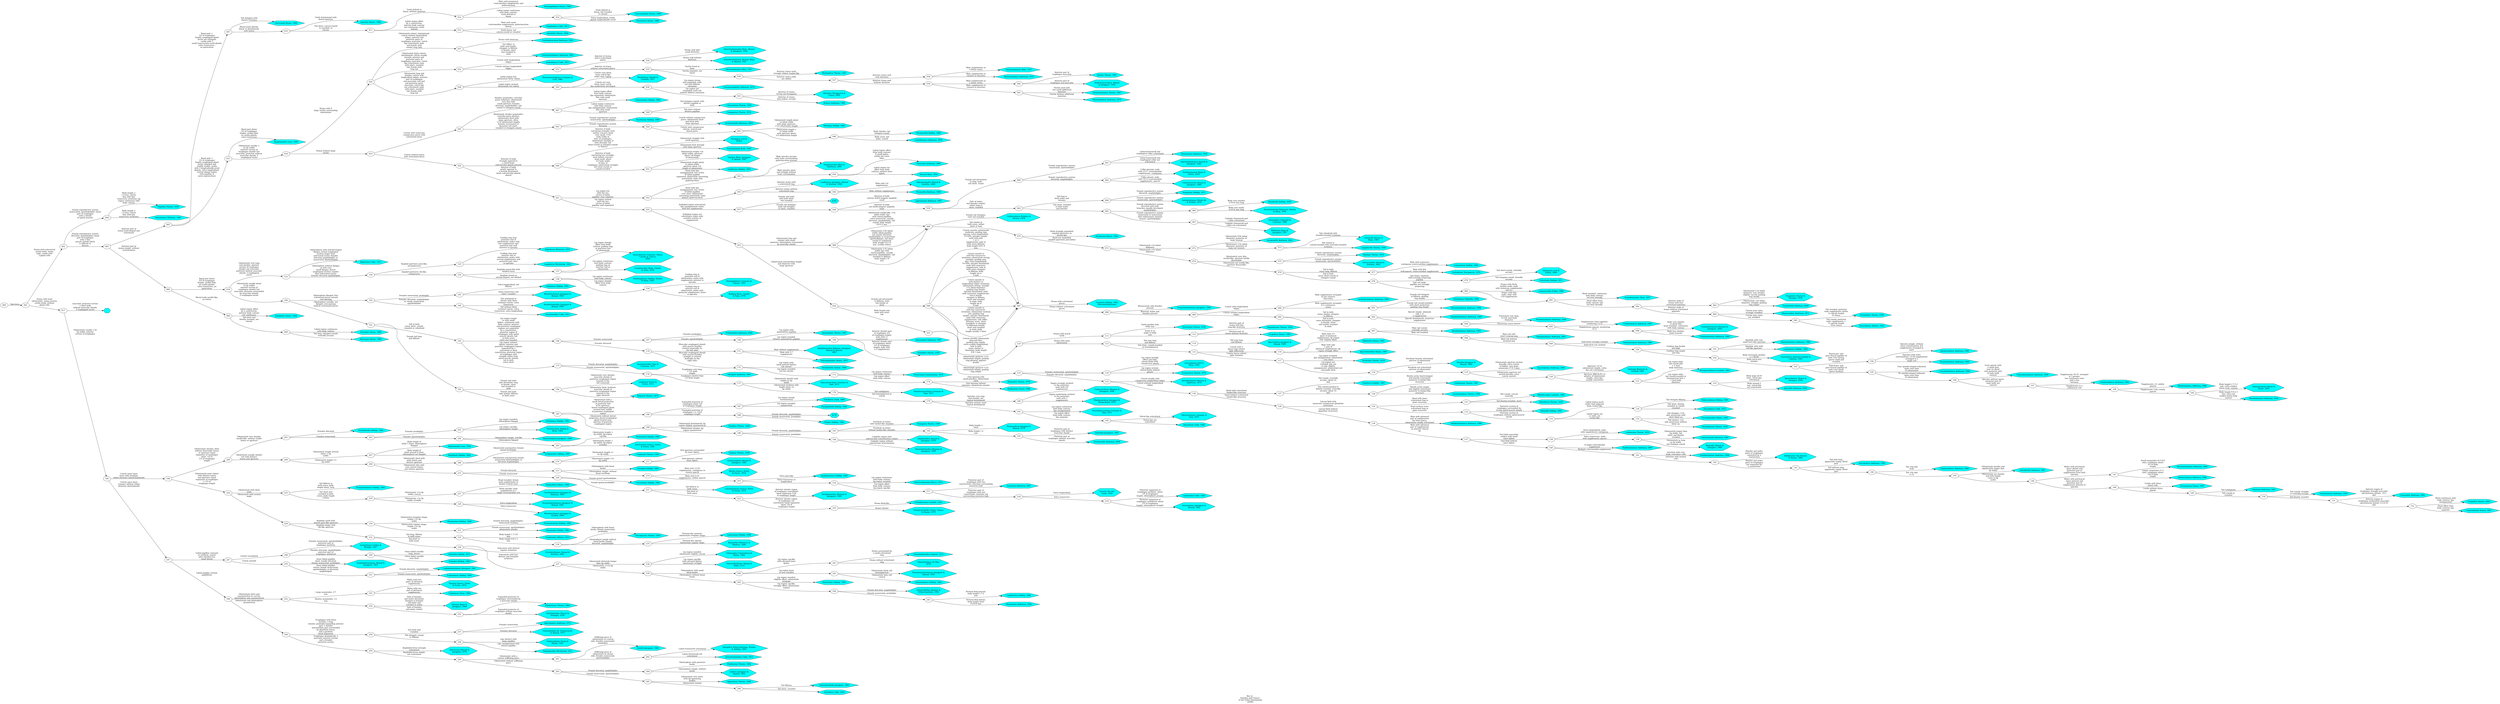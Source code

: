 digraph GraphTitle {
	graph [rankdir=LR remincross=True]
	label="Key to 
Families and Genera
 of the Order Dorylaimida
 (2009)"
	"Nygellus Thorne, 1939
" [label="Nygellus Thorne, 1939
" fillcolor=aqua shape=hexagon style=filled]
	"Aetholaimus Williams, 1962
" [label="Aetholaimus Williams, 1962
" fillcolor=aqua shape=hexagon style=filled]
	"Clavicauda Heyns, 1968
" [label="Clavicauda Heyns, 1968
" fillcolor=aqua shape=hexagon style=filled]
	"Solididens Heyns, 1968
" [label="Solididens Heyns, 1968
" fillcolor=aqua shape=hexagon style=filled]
	"Feroxides Heyns, 1968
" [label="Feroxides Heyns, 1968
" fillcolor=aqua shape=hexagon style=filled]
	"Afronygus Heyns, 1968
" [label="Afronygus Heyns, 1968
" fillcolor=aqua shape=hexagon style=filled]
	"Laevides Heyns, 1968
" [label="Laevides Heyns, 1968
" fillcolor=aqua shape=hexagon style=filled]
	"Paranygolaimus Heyns, 1968
" [label="Paranygolaimus Heyns, 1968
" fillcolor=aqua shape=hexagon style=filled]
	"Nygolaimus Cobb, 1913
" [label="Nygolaimus Cobb, 1913
" fillcolor=aqua shape=hexagon style=filled]
	"Aquatides Heyns, 1968
" [label="Aquatides Heyns, 1968
" fillcolor=aqua shape=hexagon style=filled]
	"Clavicaudoides Heyns, 1968
" [label="Clavicaudoides Heyns, 1968
" fillcolor=aqua shape=hexagon style=filled]
	"Paravulvus Heyns, 1968
" [label="Paravulvus Heyns, 1968
" fillcolor=aqua shape=hexagon style=filled]
	"Nygolaimellus Loos, 1949
" [label="Nygolaimellus Loos, 1949
" fillcolor=aqua shape=hexagon style=filled]
	"" [label="" fillcolor=aqua shape=hexagon style=filled]
	"Trachypleurosum Andrassy, 1959
" [label="Trachypleurosum Andrassy, 1959
" fillcolor=aqua shape=hexagon style=filled]
	"Trachactinolaimus Andrassy, 1963
" [label="Trachactinolaimus Andrassy, 1963
" fillcolor=aqua shape=hexagon style=filled]
	"Parastomachoglossa Coomans &
Loof, 1986
" [label="Parastomachoglossa Coomans &
Loof, 1986
" fillcolor=aqua shape=hexagon style=filled]
	"Brasilaimus Zamith &
Lordello, 1957
" [label="Brasilaimus Zamith &
Lordello, 1957
" fillcolor=aqua shape=hexagon style=filled]
	"Practinocephalus Andrassy, 1974
" [label="Practinocephalus Andrassy, 1974
" fillcolor=aqua shape=hexagon style=filled]
	"Afratinca Vinciguerra &
Clausi, 2000
" [label="Afratinca Vinciguerra &
Clausi, 2000
" fillcolor=aqua shape=hexagon style=filled]
	"Actinca Andrassy, 1964
" [label="Actinca Andrassy, 1964
" fillcolor=aqua shape=hexagon style=filled]
	"Actinolaimus Cobb, 1913
" [label="Actinolaimus Cobb, 1913
" fillcolor=aqua shape=hexagon style=filled]
	"Paractinolaimoides Khan. Ahmad
& Jairajpuri, 1994
" [label="Paractinolaimoides Khan. Ahmad
& Jairajpuri, 1994
" fillcolor=aqua shape=hexagon style=filled]
	"Scleroactinolaimus Ahmad, Khan
& Ahmad, 1993
" [label="Scleroactinolaimus Ahmad, Khan
& Ahmad, 1993
" fillcolor=aqua shape=hexagon style=filled]
	"Metactinolaimus Meyl, 1957
" [label="Metactinolaimus Meyl, 1957
" fillcolor=aqua shape=hexagon style=filled]
	"Westindicus Thorne, 1967
" [label="Westindicus Thorne, 1967
" fillcolor=aqua shape=hexagon style=filled]
	"Paractinolaimus Meyl, 1957
" [label="Paractinolaimus Meyl, 1957
" fillcolor=aqua shape=hexagon style=filled]
	"Afractinolaimus Andrassy, 1970
" [label="Afractinolaimus Andrassy, 1970
" fillcolor=aqua shape=hexagon style=filled]
	"Egtitus Thorne, 1967
" [label="Egtitus Thorne, 1967
" fillcolor=aqua shape=hexagon style=filled]
	"Stopractinca Khan, Ahmad
& Jairajpuri, 1994
" [label="Stopractinca Khan, Ahmad
& Jairajpuri, 1994
" fillcolor=aqua shape=hexagon style=filled]
	"Neoactinolaimus Thorne, 1967
" [label="Neoactinolaimus Thorne, 1967
" fillcolor=aqua shape=hexagon style=filled]
	"Mactinolaimus Andrassy, 1970
" [label="Mactinolaimus Andrassy, 1970
" fillcolor=aqua shape=hexagon style=filled]
	"Sicorinema Siddiqi, 1969
" [label="Sicorinema Siddiqi, 1969
" fillcolor=aqua shape=hexagon style=filled]
	"Sicorinemella Andrassy, 2009
" [label="Sicorinemella Andrassy, 2009
" fillcolor=aqua shape=hexagon style=filled]
	"Moshajia Siddiqi, 1982
" [label="Moshajia Siddiqi, 1982
" fillcolor=aqua shape=hexagon style=filled]
	"Poronemella Siddiqi, 1969
" [label="Poronemella Siddiqi, 1969
" fillcolor=aqua shape=hexagon style=filled]
	"Lordellonema Andrassy, 1959
" [label="Lordellonema Andrassy, 1959
" fillcolor=aqua shape=hexagon style=filled]
	"Crateronema Siddiqi, 1969
" [label="Crateronema Siddiqi, 1969
" fillcolor=aqua shape=hexagon style=filled]
	"Chrysonema Thorne, 1929
" [label="Chrysonema Thorne, 1929
" fillcolor=aqua shape=hexagon style=filled]
	"Oonaguntus Thorne, 1974
" [label="Oonaguntus Thorne, 1974
" fillcolor=aqua shape=hexagon style=filled]
	"Parapalus Loof &
Zullini
" [label="Parapalus Loof &
Zullini
" fillcolor=aqua shape=hexagon style=filled]
	"Paraxonchium Krall, 1958
" [label="Paraxonchium Krall, 1958
" fillcolor=aqua shape=hexagon style=filled]
	"Gopalus Khan, Jairajpuri
& Ahmad, 1987
" [label="Gopalus Khan, Jairajpuri
& Ahmad, 1987
" fillcolor=aqua shape=hexagon style=filled]
	"Tendinema Siddiqi, 1995
" [label="Tendinema Siddiqi, 1995
" fillcolor=aqua shape=hexagon style=filled]
	"Nygolaimoides Meyl in
Andrassy, 1960
" [label="Nygolaimoides Meyl in
Andrassy, 1960
" fillcolor=aqua shape=hexagon style=filled]
	"Thorniosa Andrassy, 1996
" [label="Thorniosa Andrassy, 1996
" fillcolor=aqua shape=hexagon style=filled]
	"Thornia Meyl, 1954
" [label="Thornia Meyl, 1954
" fillcolor=aqua shape=hexagon style=filled]
	"Loofilaimus Jairajpuri, Ahmad
& Sturhan, 1998
" [label="Loofilaimus Jairajpuri, Ahmad
& Sturhan, 1998
" fillcolor=aqua shape=hexagon style=filled]
	"Sphaeroamphis Ahmad &
Sturhan, 2000
" [label="Sphaeroamphis Ahmad &
Sturhan, 2000
" fillcolor=aqua shape=hexagon style=filled]
	"Thorneella Andrassy, 1960
" [label="Thorneella Andrassy, 1960
" fillcolor=aqua shape=hexagon style=filled]
	"Â 65
" [label="Â 65
" fillcolor=aqua shape=hexagon style=filled]
	"Lagenonema Andrassy, 1987
" [label="Lagenonema Andrassy, 1987
" fillcolor=aqua shape=hexagon style=filled]
	"Thornenema Andrassy, 1959
" [label="Thornenema Andrassy, 1959
" fillcolor=aqua shape=hexagon style=filled]
	"Opisthodorylaimus Ahmad &
Jairajpuri, 1982
" [label="Opisthodorylaimus Ahmad &
Jairajpuri, 1982
" fillcolor=aqua shape=hexagon style=filled]
	"Prothornenema Baqri &
Bohra, 2003
" [label="Prothornenema Baqri &
Bohra, 2003
" fillcolor=aqua shape=hexagon style=filled]
	"Coomansinema Ahmad &
Jairajpuri, 1989
" [label="Coomansinema Ahmad &
Jairajpuri, 1989
" fillcolor=aqua shape=hexagon style=filled]
	"Sicaguttur Siddiqi, 1971
" [label="Sicaguttur Siddiqi, 1971
" fillcolor=aqua shape=hexagon style=filled]
	"Indodorylaimus Mehdi Ali
& Prabha, 1974
" [label="Indodorylaimus Mehdi Ali
& Prabha, 1974
" fillcolor=aqua shape=hexagon style=filled]
	"Anadorella Siddiqi, 2005
" [label="Anadorella Siddiqi, 2005
" fillcolor=aqua shape=hexagon style=filled]
	"Paratimminema Rahaman, Ahmad
& Khan, 1994
" [label="Paratimminema Rahaman, Ahmad
& Khan, 1994
" fillcolor=aqua shape=hexagon style=filled]
	"Sclerolabia Carbonell &
Coomans, 1986
" [label="Sclerolabia Carbonell &
Coomans, 1986
" fillcolor=aqua shape=hexagon style=filled]
	"Willinema Baqri &
Jairajpuri, 1967
" [label="Willinema Baqri &
Jairajpuri, 1967
" fillcolor=aqua shape=hexagon style=filled]
	"Californidorus Robbins &
Weiner, 1978
" [label="Californidorus Robbins &
Weiner, 1978
" fillcolor=aqua shape=hexagon style=filled]
	"Kochinema Heyns, 1963
" [label="Kochinema Heyns, 1963
" fillcolor=aqua shape=hexagon style=filled]
	"Acunemella Andrassy, 2002
" [label="Acunemella Andrassy, 2002
" fillcolor=aqua shape=hexagon style=filled]
	"Thornedia Husain &
Khan, 1965
" [label="Thornedia Husain &
Khan, 1965
" fillcolor=aqua shape=hexagon style=filled]
	"Longidorella Thorne, 1939
" [label="Longidorella Thorne, 1939
" fillcolor=aqua shape=hexagon style=filled]
	"Malekus Thorne, 1974
" [label="Malekus Thorne, 1974
" fillcolor=aqua shape=hexagon style=filled]
	"Oriverutoides Ahmad &
Sturhan, 2002
" [label="Oriverutoides Ahmad &
Sturhan, 2002
" fillcolor=aqua shape=hexagon style=filled]
	"Lenonchium Siddiqi, 1965
" [label="Lenonchium Siddiqi, 1965
" fillcolor=aqua shape=hexagon style=filled]
	"Enchodorus Vinciguerra, 1976
" [label="Enchodorus Vinciguerra, 1976
" fillcolor=aqua shape=hexagon style=filled]
	"Inbionema Loof &
Zullini, 2000
" [label="Inbionema Loof &
Zullini, 2000
" fillcolor=aqua shape=hexagon style=filled]
	"Oriverutus Siddiqi, 1971
" [label="Oriverutus Siddiqi, 1971
" fillcolor=aqua shape=hexagon style=filled]
	"Lanzavecchia Zullini, 1988
" [label="Lanzavecchia Zullini, 1988
" fillcolor=aqua shape=hexagon style=filled]
	"Actinolaimoides Meyl, 1957
" [label="Actinolaimoides Meyl, 1957
" fillcolor=aqua shape=hexagon style=filled]
	"Pungentus Thorne &
Swanger, 1936
" [label="Pungentus Thorne &
Swanger, 1936
" fillcolor=aqua shape=hexagon style=filled]
	"Pungentella Andrassy, 2009
" [label="Pungentella Andrassy, 2009
" fillcolor=aqua shape=hexagon style=filled]
	"Rhyssocolpus Andrassy, 1971
" [label="Rhyssocolpus Andrassy, 1971
" fillcolor=aqua shape=hexagon style=filled]
	"Enchodelus Thorne, 1939
" [label="Enchodelus Thorne, 1939
" fillcolor=aqua shape=hexagon style=filled]
	"Heterodorus Altherr, 1952
" [label="Heterodorus Altherr, 1952
" fillcolor=aqua shape=hexagon style=filled]
	"Fuscheila Siddiqi, 1982
(Mesodorylaiminae)
" [label="Fuscheila Siddiqi, 1982
(Mesodorylaiminae)
" fillcolor=aqua shape=hexagon style=filled]
	"Drepanodorylaimus Jairajpuri, 1966
" [label="Drepanodorylaimus Jairajpuri, 1966
" fillcolor=aqua shape=hexagon style=filled]
	"Ischiodorylaimus Andrassy, 1969
" [label="Ischiodorylaimus Andrassy, 1969
" fillcolor=aqua shape=hexagon style=filled]
	"Dorylaimus Dujardin, 1845
" [label="Dorylaimus Dujardin, 1845
" fillcolor=aqua shape=hexagon style=filled]
	"Kittydorylaimus Andrassy, 1998
" [label="Kittydorylaimus Andrassy, 1998
" fillcolor=aqua shape=hexagon style=filled]
	"Amphidorylaimus Andrassy, 1960
" [label="Amphidorylaimus Andrassy, 1960
" fillcolor=aqua shape=hexagon style=filled]
	"Protodorylaimus Andrassy, 1988
" [label="Protodorylaimus Andrassy, 1988
" fillcolor=aqua shape=hexagon style=filled]
	"Prodorylaimus Andrassy, 1959
" [label="Prodorylaimus Andrassy, 1959
" fillcolor=aqua shape=hexagon style=filled]
	"Kunjudorylaimus Dhanam &
Jairajpuri, 2000
" [label="Kunjudorylaimus Dhanam &
Jairajpuri, 2000
" fillcolor=aqua shape=hexagon style=filled]
	"Prodorylaimium Andrassy, 1969
" [label="Prodorylaimium Andrassy, 1969
" fillcolor=aqua shape=hexagon style=filled]
	"Afrodorylaimus Andrassy, 1964
" [label="Afrodorylaimus Andrassy, 1964
" fillcolor=aqua shape=hexagon style=filled]
	"Baladorylaimus Andrassy, 2001
" [label="Baladorylaimus Andrassy, 2001
" fillcolor=aqua shape=hexagon style=filled]
	"Idiodorylaimus Andrassy, 1969
" [label="Idiodorylaimus Andrassy, 1969
" fillcolor=aqua shape=hexagon style=filled]
	"Halodorylaimus Andrassy, 1988
" [label="Halodorylaimus Andrassy, 1988
" fillcolor=aqua shape=hexagon style=filled]
	"Laimydorus Siddiqi, 1969
" [label="Laimydorus Siddiqi, 1969
" fillcolor=aqua shape=hexagon style=filled]
	"Chrysodorus Jimenez-Guirado &
Cadenas, 1985
" [label="Chrysodorus Jimenez-Guirado &
Cadenas, 1985
" fillcolor=aqua shape=hexagon style=filled]
	"Apodorylaimus Andrassy, 1988
" [label="Apodorylaimus Andrassy, 1988
" fillcolor=aqua shape=hexagon style=filled]
	"Paradorylaimus Andrassy, 1969
" [label="Paradorylaimus Andrassy, 1969
" fillcolor=aqua shape=hexagon style=filled]
	"Crocodorylaimus Andrassy, 1988
" [label="Crocodorylaimus Andrassy, 1988
" fillcolor=aqua shape=hexagon style=filled]
	"Calcaridorylaimus Andrassy, 1969
" [label="Calcaridorylaimus Andrassy, 1969
" fillcolor=aqua shape=hexagon style=filled]
	"Calodorylaimus Andrassy, 1969
" [label="Calodorylaimus Andrassy, 1969
" fillcolor=aqua shape=hexagon style=filled]
	"Miodorylaimus Andrassy, 1986
" [label="Miodorylaimus Andrassy, 1986
" fillcolor=aqua shape=hexagon style=filled]
	"Namaquanema Heyns &
Swart, 1993
" [label="Namaquanema Heyns &
Swart, 1993
" fillcolor=aqua shape=hexagon style=filled]
	"Mesodoylaimus Andrassy, 1959
" [label="Mesodoylaimus Andrassy, 1959
" fillcolor=aqua shape=hexagon style=filled]
	"Sectonema Thorne, 1930
" [label="Sectonema Thorne, 1930
" fillcolor=aqua shape=hexagon style=filled]
	"Nygolaimium Thorne, 1930
" [label="Nygolaimium Thorne, 1930
" fillcolor=aqua shape=hexagon style=filled]
	"Scapidens Heyns, 1965
" [label="Scapidens Heyns, 1965
" fillcolor=aqua shape=hexagon style=filled]
	"Aporcedorus Jairajpuri &
Ahmad, 1983
" [label="Aporcedorus Jairajpuri &
Ahmad, 1983
" fillcolor=aqua shape=hexagon style=filled]
	"Makatinus Heyns, 1965
" [label="Makatinus Heyns, 1965
" fillcolor=aqua shape=hexagon style=filled]
	"Aporcelaimellus Heyns, 1965
" [label="Aporcelaimellus Heyns, 1965
" fillcolor=aqua shape=hexagon style=filled]
	"Acrotonus Thorne, 1974
" [label="Acrotonus Thorne, 1974
" fillcolor=aqua shape=hexagon style=filled]
	"Silvallis Jairajpuri &
Ahmad, 1985
" [label="Silvallis Jairajpuri &
Ahmad, 1985
" fillcolor=aqua shape=hexagon style=filled]
	"Epacrolaimus Andrassy, 2000
" [label="Epacrolaimus Andrassy, 2000
" fillcolor=aqua shape=hexagon style=filled]
	"Tubixaba Monteiro &
Lordello 1980
" [label="Tubixaba Monteiro &
Lordello 1980
" fillcolor=aqua shape=hexagon style=filled]
	"Metaporcelaimus Lordello, 1965
" [label="Metaporcelaimus Lordello, 1965
" fillcolor=aqua shape=hexagon style=filled]
	"Aporcelaimus Thorne &
Swanger, 1936
" [label="Aporcelaimus Thorne &
Swanger, 1936
" fillcolor=aqua shape=hexagon style=filled]
	"Aporcella Andrassy, 2002
" [label="Aporcella Andrassy, 2002
" fillcolor=aqua shape=hexagon style=filled]
	"Latocephalus Patil &
Khan, 1982
" [label="Latocephalus Patil &
Khan, 1982
" fillcolor=aqua shape=hexagon style=filled]
	"Ecumenicus Thorne, 1974
" [label="Ecumenicus Thorne, 1974
" fillcolor=aqua shape=hexagon style=filled]
	"Arctidorylaimus Mulvey &
Anderson, 1979
" [label="Arctidorylaimus Mulvey &
Anderson, 1979
" fillcolor=aqua shape=hexagon style=filled]
	"Caryboca Lordello, 1967
" [label="Caryboca Lordello, 1967
" fillcolor=aqua shape=hexagon style=filled]
	"Caribenema Thorne, 1967
" [label="Caribenema Thorne, 1967
" fillcolor=aqua shape=hexagon style=filled]
	"Carcharolaimus Thorne, 1939
" [label="Carcharolaimus Thorne, 1939
" fillcolor=aqua shape=hexagon style=filled]
	"Mylodiscoides Lordello, 1963
" [label="Mylodiscoides Lordello, 1963
" fillcolor=aqua shape=hexagon style=filled]
	"Mylodiscus Thorne, 1939
" [label="Mylodiscus Thorne, 1939
" fillcolor=aqua shape=hexagon style=filled]
	"Salimella Siddiqi, 2005
" [label="Salimella Siddiqi, 2005
" fillcolor=aqua shape=hexagon style=filled]
	"Filidiscolaimus Siddiqi, 1995
" [label="Filidiscolaimus Siddiqi, 1995
" fillcolor=aqua shape=hexagon style=filled]
	"Discolaimus Cobb, 1913
" [label="Discolaimus Cobb, 1913
" fillcolor=aqua shape=hexagon style=filled]
	"Discolaimoides Heyns, 1963
" [label="Discolaimoides Heyns, 1963
" fillcolor=aqua shape=hexagon style=filled]
	"Discolaimium Thorne, 1939
" [label="Discolaimium Thorne, 1939
" fillcolor=aqua shape=hexagon style=filled]
	"Amblydorylaimus Andrassy, 1998
" [label="Amblydorylaimus Andrassy, 1998
" fillcolor=aqua shape=hexagon style=filled]
	"Labronema Thorne, 1939
" [label="Labronema Thorne, 1939
" fillcolor=aqua shape=hexagon style=filled]
	"Labronemella Andrassy, 1985
" [label="Labronemella Andrassy, 1985
" fillcolor=aqua shape=hexagon style=filled]
	"Baqriella Ahmad &
Jairajpuri, 1989
" [label="Baqriella Ahmad &
Jairajpuri, 1989
" fillcolor=aqua shape=hexagon style=filled]
	"Kallidorylaimus Andrassy, 1989
" [label="Kallidorylaimus Andrassy, 1989
" fillcolor=aqua shape=hexagon style=filled]
	"Kolodorylaimus Andrassy, 1998
" [label="Kolodorylaimus Andrassy, 1998
" fillcolor=aqua shape=hexagon style=filled]
	"Skibbenema Van Reenen
& Heyns, 1986
" [label="Skibbenema Van Reenen
& Heyns, 1986
" fillcolor=aqua shape=hexagon style=filled]
	"Boreolaimus Andrassy, 1998
" [label="Boreolaimus Andrassy, 1998
" fillcolor=aqua shape=hexagon style=filled]
	"Epidorylaimus Andrassy, 1986
" [label="Epidorylaimus Andrassy, 1986
" fillcolor=aqua shape=hexagon style=filled]
	"Dorydorella Andrassy, 1987
" [label="Dorydorella Andrassy, 1987
" fillcolor=aqua shape=hexagon style=filled]
	"Microdorylaimus Andrassy, 1986
" [label="Microdorylaimus Andrassy, 1986
" fillcolor=aqua shape=hexagon style=filled]
	"Allodorylaimus Andrassy, 1986
" [label="Allodorylaimus Andrassy, 1986
" fillcolor=aqua shape=hexagon style=filled]
	"Torumanawa Yeates, 1967
" [label="Torumanawa Yeates, 1967
" fillcolor=aqua shape=hexagon style=filled]
	"Talanema Andrassy, 1991
" [label="Talanema Andrassy, 1991
" fillcolor=aqua shape=hexagon style=filled]
	"Eudorylaimus Andrassy, 1959
" [label="Eudorylaimus Andrassy, 1959
" fillcolor=aqua shape=hexagon style=filled]
	"Crassogula Andrassy, 1991
" [label="Crassogula Andrassy, 1991
" fillcolor=aqua shape=hexagon style=filled]
	"Scalpellus Ahmad, 2004
" [label="Scalpellus Ahmad, 2004
" fillcolor=aqua shape=hexagon style=filled]
	"Crassolabium Yeates, 1967
" [label="Crassolabium Yeates, 1967
" fillcolor=aqua shape=hexagon style=filled]
	"Xiphinema Cobb, 1913
" [label="Xiphinema Cobb, 1913
" fillcolor=aqua shape=hexagon style=filled]
	"Xiphidorus Monteiro, 1976
" [label="Xiphidorus Monteiro, 1976
" fillcolor=aqua shape=hexagon style=filled]
	"Longidorus Micoletzky, 1922
" [label="Longidorus Micoletzky, 1922
" fillcolor=aqua shape=hexagon style=filled]
	"Australodorus Coomans, Olmos,
Casella & Chaves,
2004
" [label="Australodorus Coomans, Olmos,
Casella & Chaves,
2004
" fillcolor=aqua shape=hexagon style=filled]
	"Longidoroides Khan, Chawla
& Saha, 1978
" [label="Longidoroides Khan, Chawla
& Saha, 1978
" fillcolor=aqua shape=hexagon style=filled]
	"Paralongidorus Siddiqi, Hooper
& Khan, 1963
" [label="Paralongidorus Siddiqi, Hooper
& Khan, 1963
" fillcolor=aqua shape=hexagon style=filled]
	"Paraxiphidorus Coomans &
Chaves, 1995
" [label="Paraxiphidorus Coomans &
Chaves, 1995
" fillcolor=aqua shape=hexagon style=filled]
	"Siddiqia Khan, Chawla
& Saha, 1978
" [label="Siddiqia Khan, Chawla
& Saha, 1978
" fillcolor=aqua shape=hexagon style=filled]
	"Ibadamus Siddiqi, 1983
" [label="Ibadamus Siddiqi, 1983
" fillcolor=aqua shape=hexagon style=filled]
	"Mesodorylaimus Jairajpuri &
Ahmad, 1980
" [label="Mesodorylaimus Jairajpuri &
Ahmad, 1980
" fillcolor=aqua shape=hexagon style=filled]
	"Axodorylaimellus Jairajpuri &
Ahmad, 1980
" [label="Axodorylaimellus Jairajpuri &
Ahmad, 1980
" fillcolor=aqua shape=hexagon style=filled]
	"Dorylaimellus Cobb, 1913
" [label="Dorylaimellus Cobb, 1913
" fillcolor=aqua shape=hexagon style=filled]
	"Probelondira Andrassy, 2009
" [label="Probelondira Andrassy, 2009
" fillcolor=aqua shape=hexagon style=filled]
	"Axonchoides Thorne, 1967
" [label="Axonchoides Thorne, 1967
" fillcolor=aqua shape=hexagon style=filled]
	"Immanigula Andrassy, 1991
" [label="Immanigula Andrassy, 1991
" fillcolor=aqua shape=hexagon style=filled]
	"Belondira Thorne, 1939
" [label="Belondira Thorne, 1939
" fillcolor=aqua shape=hexagon style=filled]
	"Amphibelondira Rahman, Jairajpuri,
Ahmad & Ahmad,
1987
" [label="Amphibelondira Rahman, Jairajpuri,
Ahmad & Ahmad,
1987
" fillcolor=aqua shape=hexagon style=filled]
	"Helicobelondira Yeates, 1973
" [label="Helicobelondira Yeates, 1973
" fillcolor=aqua shape=hexagon style=filled]
	"Belondirella Thorne, 1964
" [label="Belondirella Thorne, 1964
" fillcolor=aqua shape=hexagon style=filled]
	"Porternema Suryawanshi, 1972
" [label="Porternema Suryawanshi, 1972
" fillcolor=aqua shape=hexagon style=filled]
	"Belaxellus Thorne, 1974
" [label="Belaxellus Thorne, 1974
" fillcolor=aqua shape=hexagon style=filled]
	"Bullaenema Sauer, 1968
" [label="Bullaenema Sauer, 1968
" fillcolor=aqua shape=hexagon style=filled]
	"Anchobelondira Nair &
Coomans, 1971
" [label="Anchobelondira Nair &
Coomans, 1971
" fillcolor=aqua shape=hexagon style=filled]
	"Nimigula Andrassy, 1985
" [label="Nimigula Andrassy, 1985
" fillcolor=aqua shape=hexagon style=filled]
	"Heynsaxonchium Coomans &
Nair, 1975
" [label="Heynsaxonchium Coomans &
Nair, 1975
" fillcolor=aqua shape=hexagon style=filled]
	"Dactyluraxonchium Coomans &
Nair, 1975
" [label="Dactyluraxonchium Coomans &
Nair, 1975
" fillcolor=aqua shape=hexagon style=filled]
	"Uniqaxonchium Dhanam &
Jairajpuri, 1998
" [label="Uniqaxonchium Dhanam &
Jairajpuri, 1998
" fillcolor=aqua shape=hexagon style=filled]
	"Phallaxonchium Jairajpuri &
Dhanachand, 1979
" [label="Phallaxonchium Jairajpuri &
Dhanachand, 1979
" fillcolor=aqua shape=hexagon style=filled]
	"Syncheilaxonchium Coomans &
Nair, 1975
" [label="Syncheilaxonchium Coomans &
Nair, 1975
" fillcolor=aqua shape=hexagon style=filled]
	"Metaxonchium Coomans &
Nair, 1975
" [label="Metaxonchium Coomans &
Nair, 1975
" fillcolor=aqua shape=hexagon style=filled]
	"Axonchium Cobb, 1920
" [label="Axonchium Cobb, 1920
" fillcolor=aqua shape=hexagon style=filled]
	"Lindseyus Ferris &
Ferris, 1973
" [label="Lindseyus Ferris &
Ferris, 1973
" fillcolor=aqua shape=hexagon style=filled]
	"Roqueus Thorne, 1974
" [label="Roqueus Thorne, 1974
" fillcolor=aqua shape=hexagon style=filled]
	"Falcihasta Clark, 1964
" [label="Falcihasta Clark, 1964
" fillcolor=aqua shape=hexagon style=filled]
	"Paraqudsiella Siddiqi, 1982
" [label="Paraqudsiella Siddiqi, 1982
" fillcolor=aqua shape=hexagon style=filled]
	"Â 76
" [label="Â 76
" fillcolor=aqua shape=hexagon style=filled]
	"Hulqus Siddiqi, 1982
" [label="Hulqus Siddiqi, 1982
" fillcolor=aqua shape=hexagon style=filled]
	"Oxydirus Thorne, 1939
" [label="Oxydirus Thorne, 1939
" fillcolor=aqua shape=hexagon style=filled]
	"Swangeria Thorne, 1939
" [label="Swangeria Thorne, 1939
" fillcolor=aqua shape=hexagon style=filled]
	"Paraoxydirus Jairajpuri &
Ahmad, 1979
" [label="Paraoxydirus Jairajpuri &
Ahmad, 1979
" fillcolor=aqua shape=hexagon style=filled]
	"Qudsiella Jairajpuri, 1987
" [label="Qudsiella Jairajpuri, 1987
" fillcolor=aqua shape=hexagon style=filled]
	"Durinemella Andrassy, 2009
" [label="Durinemella Andrassy, 2009
" fillcolor=aqua shape=hexagon style=filled]
	"Oxybelondira Ahmad &
Jairajpuri, 1979
" [label="Oxybelondira Ahmad &
Jairajpuri, 1979
" fillcolor=aqua shape=hexagon style=filled]
	"Paraoxybelondira Dhanam &
Jairajpuri, 1999
" [label="Paraoxybelondira Dhanam &
Jairajpuri, 1999
" fillcolor=aqua shape=hexagon style=filled]
	"Glochidorella Siddiqi, 1982
" [label="Glochidorella Siddiqi, 1982
" fillcolor=aqua shape=hexagon style=filled]
	"Zetalaimus Siddiqi, 1982
" [label="Zetalaimus Siddiqi, 1982
" fillcolor=aqua shape=hexagon style=filled]
	"Trichonchium Siddiqi &
Khan, 1964
" [label="Trichonchium Siddiqi &
Khan, 1964
" fillcolor=aqua shape=hexagon style=filled]
	"Basirotyleptus Jairajpuri, 1964
" [label="Basirotyleptus Jairajpuri, 1964
" fillcolor=aqua shape=hexagon style=filled]
	"Aculonchus Siddiqi, 1982
" [label="Aculonchus Siddiqi, 1982
" fillcolor=aqua shape=hexagon style=filled]
	"Sclerostylus Goseco, Ferris
& Ferris, 1981
" [label="Sclerostylus Goseco, Ferris
& Ferris, 1981
" fillcolor=aqua shape=hexagon style=filled]
	"Xiphinemella Loos, 1950
" [label="Xiphinemella Loos, 1950
" fillcolor=aqua shape=hexagon style=filled]
	"Kantbhala Siddiqi, 1982
" [label="Kantbhala Siddiqi, 1982
" fillcolor=aqua shape=hexagon style=filled]
	"Scalpenchus Siddiqi, 1995
" [label="Scalpenchus Siddiqi, 1995
" fillcolor=aqua shape=hexagon style=filled]
	"Utahnema Thorne, 1939
" [label="Utahnema Thorne, 1939
" fillcolor=aqua shape=hexagon style=filled]
	"Tyleptus Thorne, 1939
" [label="Tyleptus Thorne, 1939
" fillcolor=aqua shape=hexagon style=filled]
	"Gymnotyleptus Ahmad &
Jairajpuri, 1982
" [label="Gymnotyleptus Ahmad &
Jairajpuri, 1982
" fillcolor=aqua shape=hexagon style=filled]
	"Clavigula Siddiqi, 1995
" [label="Clavigula Siddiqi, 1995
" fillcolor=aqua shape=hexagon style=filled]
	"Meylis Goseco, Ferris
& Ferris, 1974
" [label="Meylis Goseco, Ferris
& Ferris, 1974
" fillcolor=aqua shape=hexagon style=filled]
	"Apoleptonchus Siddiqi, 1982
" [label="Apoleptonchus Siddiqi, 1982
" fillcolor=aqua shape=hexagon style=filled]
	"Bertzuckermania Khera, 1970
" [label="Bertzuckermania Khera, 1970
" fillcolor=aqua shape=hexagon style=filled]
	"Incanema Andrassy, 1997
" [label="Incanema Andrassy, 1997
" fillcolor=aqua shape=hexagon style=filled]
	"Funaria Van der
Linde, 1938
" [label="Funaria Van der
Linde, 1938
" fillcolor=aqua shape=hexagon style=filled]
	"Leptonchus Cobb, 1920
" [label="Leptonchus Cobb, 1920
" fillcolor=aqua shape=hexagon style=filled]
	"Sclerolaimus Jairajpuri &
Ahmad, 1992
" [label="Sclerolaimus Jairajpuri &
Ahmad, 1992
" fillcolor=aqua shape=hexagon style=filled]
	"Caveonchus Siddiqi, 1982
" [label="Caveonchus Siddiqi, 1982
" fillcolor=aqua shape=hexagon style=filled]
	"Loncharionema Goseco, Ferris
& Ferris, 1974
" [label="Loncharionema Goseco, Ferris
& Ferris, 1974
" fillcolor=aqua shape=hexagon style=filled]
	"Paraleptonchus Dhanam &
Jairajpuri, 1999
" [label="Paraleptonchus Dhanam &
Jairajpuri, 1999
" fillcolor=aqua shape=hexagon style=filled]
	"Proleptonchus Lordello, 1955
" [label="Proleptonchus Lordello, 1955
" fillcolor=aqua shape=hexagon style=filled]
	"Proleptonchoides Ferris, Goseco
& Kumar, 1979
" [label="Proleptonchoides Ferris, Goseco
& Kumar, 1979
" fillcolor=aqua shape=hexagon style=filled]
	"Pachydorylaimus Siddiqi, 1983
" [label="Pachydorylaimus Siddiqi, 1983
" fillcolor=aqua shape=hexagon style=filled]
	"Vanderlinea Heyns, 1964
" [label="Vanderlinea Heyns, 1964
" fillcolor=aqua shape=hexagon style=filled]
	"Curvidorylaimus Jairajpuri &
Rahman, 1983
" [label="Curvidorylaimus Jairajpuri &
Rahman, 1983
" fillcolor=aqua shape=hexagon style=filled]
	"Neometadorylaimus Jairajpuri &
Ahmad, 1982
" [label="Neometadorylaimus Jairajpuri &
Ahmad, 1982
" fillcolor=aqua shape=hexagon style=filled]
	"Metadorylaimus Jairajpuri &
Goodey, 1966
" [label="Metadorylaimus Jairajpuri &
Goodey, 1966
" fillcolor=aqua shape=hexagon style=filled]
	"Mumtazium Siddiqi, 1969
" [label="Mumtazium Siddiqi, 1969
" fillcolor=aqua shape=hexagon style=filled]
	"Promumtazium Siddiqi, 1982
" [label="Promumtazium Siddiqi, 1982
" fillcolor=aqua shape=hexagon style=filled]
	"Tantunema Siddiqi, 1982
" [label="Tantunema Siddiqi, 1982
" fillcolor=aqua shape=hexagon style=filled]
	"Oxydiroides Altherr, 1972
" [label="Oxydiroides Altherr, 1972
" fillcolor=aqua shape=hexagon style=filled]
	"Discomyctus Thorne, 1939
" [label="Discomyctus Thorne, 1939
" fillcolor=aqua shape=hexagon style=filled]
	"Lawtonema Siddiqi, 1999
" [label="Lawtonema Siddiqi, 1999
" fillcolor=aqua shape=hexagon style=filled]
	"Wasimellus Bloemers &
Wanless, 1996
" [label="Wasimellus Bloemers &
Wanless, 1996
" fillcolor=aqua shape=hexagon style=filled]
	"Cricodorylaimus Ahmad &
Sturhan, 2001
" [label="Cricodorylaimus Ahmad &
Sturhan, 2001
" fillcolor=aqua shape=hexagon style=filled]
	"Chitwoodius Furstenberg &
Heyns, 1966
" [label="Chitwoodius Furstenberg &
Heyns, 1966
" fillcolor=aqua shape=hexagon style=filled]
	"Chitwoodielloides Ahmad &
Araki, 2123
" [label="Chitwoodielloides Ahmad &
Araki, 2123
" fillcolor=aqua shape=hexagon style=filled]
	"Tylenchodoroides Gagarin, 2121
" [label="Tylenchodoroides Gagarin, 2121
" fillcolor=aqua shape=hexagon style=filled]
	"Tylencholaimus de Man,
1876
" [label="Tylencholaimus de Man,
1876
" fillcolor=aqua shape=hexagon style=filled]
	"Pseudotylencholaimus Jairajpuri &
Ahmad, 1992
" [label="Pseudotylencholaimus Jairajpuri &
Ahmad, 1992
" fillcolor=aqua shape=hexagon style=filled]
	"Tylenchodorus Siddiqi, 1983
" [label="Tylenchodorus Siddiqi, 1983
" fillcolor=aqua shape=hexagon style=filled]
	"Rostrulium Siddiqi, 1995
" [label="Rostrulium Siddiqi, 1995
" fillcolor=aqua shape=hexagon style=filled]
	"Chitwoodiellus Jimenez &
PeÃ±a-Santiago, 1992
" [label="Chitwoodiellus Jimenez &
PeÃ±a-Santiago, 1992
" fillcolor=aqua shape=hexagon style=filled]
	"Capilonchus Siddiqi, 1982
" [label="Capilonchus Siddiqi, 1982
" fillcolor=aqua shape=hexagon style=filled]
	"Meylonema Andrassy, 1960
" [label="Meylonema Andrassy, 1960
" fillcolor=aqua shape=hexagon style=filled]
	"Encholaimus Golden &
Murphy, 1967
" [label="Encholaimus Golden &
Murphy, 1967
" fillcolor=aqua shape=hexagon style=filled]
	"Helmabia Siddiqi, 1971
" [label="Helmabia Siddiqi, 1971
" fillcolor=aqua shape=hexagon style=filled]
	"Nemabia Siddiqi, 1995
" [label="Nemabia Siddiqi, 1995
" fillcolor=aqua shape=hexagon style=filled]
	"Acephalodorylaimus Ahmad &
Jairajpuri, 1983
" [label="Acephalodorylaimus Ahmad &
Jairajpuri, 1983
" fillcolor=aqua shape=hexagon style=filled]
	"Cephalodorylaimus Jairajpuri, 1967
" [label="Cephalodorylaimus Jairajpuri, 1967
" fillcolor=aqua shape=hexagon style=filled]
	"Echinodorus Siddiqi, 1995
" [label="Echinodorus Siddiqi, 1995
" fillcolor=aqua shape=hexagon style=filled]
	"Timmus Goseco, Ferris
& Ferris, 1976
" [label="Timmus Goseco, Ferris
& Ferris, 1976
" fillcolor=aqua shape=hexagon style=filled]
	"Calolaimus Timm, 1964
" [label="Calolaimus Timm, 1964
" fillcolor=aqua shape=hexagon style=filled]
	"Morasia Baqri &
Jairajpuri, 1969
" [label="Morasia Baqri &
Jairajpuri, 1969
" fillcolor=aqua shape=hexagon style=filled]
	"Mydonomus Thorne, 1964
" [label="Mydonomus Thorne, 1964
" fillcolor=aqua shape=hexagon style=filled]
	"Dorylaimoides Thorne &
Swanger, 1936
" [label="Dorylaimoides Thorne &
Swanger, 1936
" fillcolor=aqua shape=hexagon style=filled]
	"Adenolaimus Andrassy, 1973
" [label="Adenolaimus Andrassy, 1973
" fillcolor=aqua shape=hexagon style=filled]
	"Oostenbrinkia Ali, Suryawanshi
& Ahmad, 1973
" [label="Oostenbrinkia Ali, Suryawanshi
& Ahmad, 1973
" fillcolor=aqua shape=hexagon style=filled]
	"Cladocephalus Swart &
Heyns, 1991
" [label="Cladocephalus Swart &
Heyns, 1991
" fillcolor=aqua shape=hexagon style=filled]
	"Aulolaimoides Micoletzky, 1915
" [label="Aulolaimoides Micoletzky, 1915
" fillcolor=aqua shape=hexagon style=filled]
	"Athernema Ahmad &
Jairajpuri, 1978
" [label="Athernema Ahmad &
Jairajpuri, 1978
" fillcolor=aqua shape=hexagon style=filled]
	"Dorella Jairajpuri, 1964
" [label="Dorella Jairajpuri, 1964
" fillcolor=aqua shape=hexagon style=filled]
	"Margollus PeÃ±a-Santiago, Peralta
& Siddiqi, 1993
" [label="Margollus PeÃ±a-Santiago, Peralta
& Siddiqi, 1993
" fillcolor=aqua shape=hexagon style=filled]
	"Tylencholaimellus Cobb, 1915
" [label="Tylencholaimellus Cobb, 1915
" fillcolor=aqua shape=hexagon style=filled]
	"Phellonema Thorne, 1964
" [label="Phellonema Thorne, 1964
" fillcolor=aqua shape=hexagon style=filled]
	"Goferus Jairajpuri &
Ahmad, 1992
" [label="Goferus Jairajpuri &
Ahmad, 1992
" fillcolor=aqua shape=hexagon style=filled]
	"Agmodorus Thorne, 1964
" [label="Agmodorus Thorne, 1964
" fillcolor=aqua shape=hexagon style=filled]
	"Oostenbrinkella Jairajpuri, 1965
" [label="Oostenbrinkella Jairajpuri, 1965
" fillcolor=aqua shape=hexagon style=filled]
	"Doryllium Cobb, 1920
" [label="Doryllium Cobb, 1920
" fillcolor=aqua shape=hexagon style=filled]
	000
 -> 001
 [label=Specimen
]
	001
 -> 002
 [label="Stoma with subventral
mural tooth, stoma
wide, cardia with
3 gland cells
"]
	001
 -> 017
 [label="Stoma with axial
odontostyle, stoma narrow,
cardia small, without
gland cells
"]
	002
 -> 004
 [label="Female reproductive system
monovarial, opisthodelphic; basal
part of esophagus
with a sheath
of spiral muscles
"]
	002
 -> 003
 [label="Female reproductive system
diovarial, amphidelphic; basal
part of esophagus
with a thin
muscle sheath which
is difficult to
discern
"]
	003
 -> 005
 [label="Anterior part of
stoma bowl-shaped and
sclerotized
"]
	003
 -> 006
 [label="Anterior part of
stoma simple, without
sclerotization
"]
	004
 -> "Nygellus Thorne, 1939
" [label="Body length <
1.4 mm; cuticle
thin with fine
transverse striations; lip
region continuous with
body contour
"]
	004
 -> "Aetholaimus Williams, 1962
" [label="Body length <
1.4 mm; cuticle
thin with fine
transverse striations
"]
	005
 -> 007
 [label="Basal part <
1/2 of esophagus
length; esophageal gland
nuclei not enlarged;
cardia with 3
small transversely-ovoid glands;
vulva transverse; ,
no paravulvae
"]
	005
 -> 015
 [label="Basal part <
1/2 of esophagus
length; esophageal gland
nuclei enlarged and
readily visible; cardia
with 3 longitudinally-ovoid
glands; vulva longitudinal;
ventral adanal region
with papillae or
pores (paravulvae)
"]
	006
 -> 016
 [label="Basal part about
2/3 of esophagus
length; cardial disk,
no cardia glands;
vulva transverse, no
paravulvae
"]
	006
 -> 008
 [label="Mural tooth needle-like,
no lumen
"]
	007
 -> 010
 [label="Mural tooth deltoid,
linear or dorylaimoid,
with lumen
"]
	007
 -> "Clavicauda Heyns, 1968
" [label="Tail elongate with
clavate terminus
"]
	008
 -> 009
 [label="Tail short and
bluntly rounded, not
clavate
"]
	008
 -> "Solididens Heyns, 1968
" [label="Labial region offset
by a constriction,
anterior body contour
not continuous
"]
	009
 -> "Feroxides Heyns, 1968
" [label="Labial region continuous
with body contour
"]
	009
 -> "Afronygus Heyns, 1968
" [label="Tail long, elongate-conoid,
ventrally arcuate
"]
	010
 -> 011
 [label="Tail short, convex-conoid
to rounded, or
clavate
"]
	010
 -> "Laevides Heyns, 1968
" [label="Tooth dorylaimoid with
dorsal aperture
"]
	011
 -> 012
 [label="Tooth deltoid or
linear, without aperture
"]
	011
 -> 013
 [label="Labial region offset
by a constriction,
anterior body contour
not continuous; tooth
deltoid
"]
	012
 -> 014
 [label="Labial region continuous
with body contour;
tooth deltoid or
linear
"]
	012
 -> "Paranygolaimus Heyns, 1968
" [label="Male with prominent
ventromedian supplements and
gubernaculum
"]
	013
 -> "Nygolaimus Cobb, 1913
" [label="Male with weak
ventromedian supplements; gubernaculum
absent
"]
	013
 -> "Aquatides Heyns, 1968
" [label="Tooth linear, tail
convex-conoid or rounded
"]
	014
 -> "Clavicaudoides Heyns, 1968
" [label="Tooth deltoid or
linear, tail rounded
to clavate
"]
	014
 -> "Paravulvus Heyns, 1968
" [label="Vulva longitudinal; cardia
glands longitudinally ovoid
"]
	015
 -> "Nygolaimellus Loos, 1949
" [label="Basal part about
2/3 of esophagus
length; cardial disk,
no cardia glands;
vulva transverse
"]
	015
 -> 018
 [label="Odontostyle usually <
2x lip width;
anterior section of
esophagus slender but
muscular; posterior without
muscular sheath; 5
esophageal nuclei
"]
	016
 -> 153
 [label="Odontostyle very long
and slender; anterior
section of esophagus
slender not muscular;
posterior without muscular
sheath; 3 esophageal
nuclei
"]
	016
 -> 160
 [label="Odontostyle usually about
1x lip width;
anterior section of
esophagus slender but
muscular, posterior surrounded
by muscular sheath;
5 esophageal nuclei
"]
	017
 -> 195
 [label="Odontostyle usually 1-2x
lip width; anterior
section of esophagus
"]
	017
 -> "" [label="muscular, posterior section
a short bulb
without muscular sheath;
5 esophageal nuclei
"]
	018
 -> 026
 [label="Stoma with 4
large onchia surrounding
odontostyle
"]
	018
 -> 019
 [label="Stoma without large
onchia
"]
	019
 -> 042
 [label="Cuticle with numerous
conspicuous pores with
sclerotized ducts
"]
	019
 -> 020
 [label="Cuticle without pores
with sclerotized ducts
"]
	020
 -> 049
 [label="Anterior of body
strongly tapered to
a small head;
subcuticular glands present
"]
	020
 -> 021
 [label="Anterior of body
gently tapered to
a normal dorylaimid
head; subcuticular glands
absent
"]
	021
 -> 052
 [label="Lip region low
with the two
circles of labial
papillae close together
"]
	021
 -> 022
 [label="Lip region normal
with the two
circles of labial
papillae well separated
"]
	022
 -> 057
 [label="Sublabial region sclerotized;
lips amalgamated; males
with few supplements
"]
	022
 -> 023
 [label="Sublabial region not
sclerotized; males with
variable number of
supplements
"]
	023
 -> 068
 [label="Odontostyle long and
slender with small
aperture; odontophore surrounded
by muscular sheath
"]
	023
 -> 024
 [label="Odontostyle intermediate length
and diameter with
large aperture
"]
	024
 -> 086
 [label="Female tail attenuated
to filiform; male
tail similar or
short
"]
	024
 -> 025
 [label="Both female and
male with short
tail
"]
	025
 -> 110
 [label="Odontostyle aperture >1/2
odontostyle length; guiding
ring plicated, appears
double
"]
	025
 -> 123
 [label="Odontostyle aperture <1/2
odontostyle length; guiding
ring simple
"]
	026
 -> 027
 [label="Odontostyle robust, dorylaimoid;
cuticle without longitudinal
ridges; anterior and
posterior parts of
esophagus muscular; vulval
lips sclerotized; male
and female with
similar long tails
"]
	026
 -> 032
 [label="Odontostyle fairly robust,
dorylaimoid; cuticle usually
smooth; anterior and
posterior parts of
esophagus muscular; vulval
lips sclerotized; male
with short, rounded
tail; female with
long tail
"]
	026
 -> 028
 [label="Odontostyle long and
slender; cuticle with
longitudinal ridges; anterior
part of esophagus
non-muscular, mid and
and posterior parts
muscular; vulval lips
not sclerotized; male
with short, rounded
tail; female with
long tail
"]
	027
 -> "Trachypleurosum Andrassy, 1959
" [label="Stoma with denticles
"]
	027
 -> "Trachactinolaimus Andrassy, 1963
" [label="Tail differs in
male and female,
elongate to filiform
in female, short
and rounded in
male
"]
	028
 -> "Parastomachoglossa Coomans &
Loof, 1986
" [label="Labial region low;
odontostyle fairly robust
"]
	028
 -> 029
 [label="Labial region normal;
odontostyle not robust
"]
	029
 -> "Brasilaimus Zamith &
Lordello, 1957
" [label="Cuticle very thick;
inner vulval lips
wider than vagina
"]
	029
 -> 030
 [label="Cuticle not very
thick; inner vulval
lips moderately developed
"]
	030
 -> "Practinocephalus Andrassy, 1974
" [label="Lip region strong
and expanded; male
tail with filiform
extension
"]
	030
 -> 031
 [label="Lip region not
expanded; male tail
without filiform extension
"]
	031
 -> "Afratinca Vinciguerra &
Clausi, 2000
" [label="Anterior of stoma
strong and hexagonal
"]
	031
 -> "Actinca Andrassy, 1964
" [label="Anterior of stoma
thin-walled, circular
"]
	032
 -> "Actinolaimus Cobb, 1913
" [label="Cuticle with longitudinal
ridges
"]
	032
 -> 033
 [label="Cuticle without longitudinal
ridges
"]
	033
 -> 034
 [label="Anterior of stoma
with 4 sclerotized
plates
"]
	033
 -> 035
 [label="Anterior of stoma
without sclerotized plates
"]
	034
 -> "Paractinolaimoides Khan. Ahmad
& Jairajpuri, 1994
" [label="Stoma wall with
small denticles
"]
	034
 -> "Scleroactinolaimus Ahmad, Khan
& Ahmad, 1993
" [label="Stoma wall without
denticles
"]
	035
 -> "Metactinolaimus Meyl, 1957
" [label="Onchia fused at
base
"]
	035
 -> 036
 [label="Onchia separate, not
fused
"]
	036
 -> "Westindicus Thorne, 1967
" [label="Anterior stoma walls
strongly ribbed, basket-like
"]
	036
 -> 037
 [label="Anterior stoma walls
not ribbed
"]
	037
 -> 038
 [label="Anterior stoma wall
with denticles
"]
	037
 -> 039
 [label="Anterior stoma wall
without denticles
"]
	038
 -> "Paractinolaimus Meyl, 1957
" [label="Male supplements in
a linear series
"]
	038
 -> "Afractinolaimus Andrassy, 1970
" [label="Male supplements in
clusters or fascicles
"]
	039
 -> 040
 [label="Male supplements in
a linear series
"]
	039
 -> 041
 [label="Male supplements in
clusters or fascicles
"]
	040
 -> "Egtitus Thorne, 1967
" [label="Anterior part of
esophagus muscular
"]
	040
 -> "Stopractinca Khan, Ahmad
& Jairajpuri, 1994
" [label="Anterior part of
esophagus non-muscular
"]
	041
 -> "Neoactinolaimus Thorne, 1967
" [label="Onchia each with
two small additional
denticles
"]
	041
 -> "Mactinolaimus Andrassy, 1970
" [label="Onchia without additional
denticles
"]
	042
 -> 047
 [label="Slender nematodes; cuticular
pores indistinct; odontostyle
very thin with
small aperture; females
diovarial, amphidelphic; tail
conoid to elongate-conoid
"]
	042
 -> 043
 [label="Moderately slender nematodes;
cuticular pores distinct;
odontostyle thick with
large aperture, often
>1/2 odontostyle length;
females monovarial or
diovarial; tail short,
rounded or elongate-conoid
"]
	043
 -> "Sicorinema Siddiqi, 1969
" [label="Female reproductive system
monovarial, opisthodelphic
"]
	043
 -> 044
 [label="Female reproductive system
diovarial
"]
	044
 -> 045
 [label="Cuticle with conspicuous
lateral, ventral and
dorsal pores
"]
	044
 -> "Sicorinemella Andrassy, 2009
" [label="Cuticle without conspicuous
pores; odontostyle short
and thick with
large aperture
"]
	045
 -> "Moshajia Siddiqi, 1982
" [label="Odontostyle length about
1x labial width
with large aperture,
>1/2 odontostyle length
"]
	045
 -> 046
 [label="Odontostyle length >
1x labial width
with aperture about
1/3 odontostyle length
"]
	046
 -> "Poronemella Siddiqi, 1969
" [label="Body slender; tail
elongate-conoid
"]
	046
 -> "Lordellonema Andrassy, 1959
" [label="Body stout; tail
short, conoid
"]
	047
 -> "Crateronema Siddiqi, 1969
" [label="Labial region offset
from body contour,
lips separated; odontostyle
thin with small
aperture
"]
	047
 -> 048
 [label="Labial region continuous
with body contour,
lips amalgamated; odontostyle
thin with small
aperture
"]
	048
 -> "Chrysonema Thorne, 1929
" [label="Tail elongate-conoid, with
distinct papillae in
male
"]
	048
 -> "Oonaguntus Thorne, 1974
" [label="Tail short without
distinct papillae
"]
	049
 -> 050
 [label="Anterior of body
narrowing strongly; neck
outline concave; head
very small, <1/4
body width at
base of esophagus;
odontostyle straight or
bent dorsally; tail
short-conoid or elongate-conoid
to filiform
"]
	049
 -> 051
 [label="Anterior of body
narrowing less strongly;
neck outline concave;
head small, about
1/3 body width
at base of
esophagus; odontostyle straight;
tail short-conoid or
conoid-rounded
"]
	050
 -> "Parapalus Loof &
Zullini
" [label="Odontostyle straight with
small aperture
"]
	050
 -> "Paraxonchium Krall, 1958
" [label="Odontostyle bent dorsally
with large aperture
"]
	051
 -> "Gopalus Khan, Jairajpuri
& Ahmad, 1987
" [label="Odontostyle length >2x
labial width, aperture
about 1/4 length
of odontostyle
"]
	051
 -> "Tendinema Siddiqi, 1995
" [label="Odontostyle length about
1x labial width,
aperture about 1/2
length of odontostyle
"]
	052
 -> 053
 [label="Head with lips
amalgamated; two circles
of labial papillae
separated; odontostyle narrowing
posteriorly; male with
gubernaculum
"]
	052
 -> 055
 [label="Head with lips
amalgamated; two circles
of labial papillae
very close; odontostyle
narrowing posteriorly; male
without gubernaculum
"]
	053
 -> 054
 [label="Male spicules short
and straight without
inner scerotization
"]
	053
 -> "Nygolaimoides Meyl in
Andrassy, 1960
" [label="Male spicules arcuate
with inner scerotization;
gubernaculum present
"]
	054
 -> "Thorniosa Andrassy, 1996
" [label="Labial region offset
from body contour;
6 small liplets
within the outer
labia
"]
	054
 -> "Thornia Meyl, 1954
" [label="Labial region not
offset from body
contour; without inset
liplets
"]
	055
 -> "Loofilaimus Jairajpuri, Ahmad
& Sturhan, 1998
" [label="Anterior stoma with
a sclerotized ring
"]
	055
 -> 056
 [label="Anterior stoma without
sclerotized ring
"]
	056
 -> "Sphaeroamphis Ahmad &
Sturhan, 2000
" [label="Male with 3-4
supplements
"]
	056
 -> "Thorneella Andrassy, 1960
" [label="Male without supplements
"]
	057
 -> 058
 [label="Female tail elongate;
male tail elongate
or short, rounded
"]
	057
 -> "Â 65
" [label="Female and male
tails both short
and rounded
"]
	058
 -> "Lagenonema Andrassy, 1987
" [label="Anterior of body
narrow, bottle-shaped; amphids
small
"]
	058
 -> 059
 [label="Anterior of body
not bottle-shaped; amphids
large
"]
	059
 -> 060
 [label="Female tail attenuated
to long; male
tail short, round
"]
	059
 -> 063
 [label="Tails of males
and females similar,
either long or
short, rounded
"]
	060
 -> 061
 [label="Female reproductive system
monovarial, opisthodelphic
"]
	060
 -> 062
 [label="Female reproductive system
diovarial, amphidelphic
"]
	061
 -> "Thornenema Andrassy, 1959
" [label="Labial framework and
esophageal collar sclerotized
"]
	061
 -> "Opisthodorylaimus Ahmad &
Jairajpuri, 1982
" [label="Labial framework and
esophageal collar not
sclerotized
"]
	062
 -> "Prothornenema Baqri &
Bohra, 2003
" [label="Collar present; male
with 15-17 ventromedian
supplements, contiguous
"]
	062
 -> "Coomansinema Ahmad &
Jairajpuri, 1989
" [label="Collar absent; male
with 10-15 ventromedian
supplements, spaced
"]
	063
 -> 064
 [label="Tail long in
both males and
females
"]
	063
 -> 065
 [label="Tail short, rounded
in both males
and females
"]
	064
 -> "Sicaguttur Siddiqi, 1971
" [label="Female reproductive system
diovarial, amphidelphic
"]
	064
 -> "Indodorylaimus Mehdi Ali
& Prabha, 1974
" [label="Female reproductive system
monovarial, opisthodelphic
"]
	065
 -> 066
 [label="Female reproductive system
diovarial with both
branches equally developed,
amphidelphic
"]
	065
 -> 067
 [label="Female reproductive system
monovarial or monovarial
with rudimentary anterior
branch, opisthodelphic
"]
	066
 -> "Anadorella Siddiqi, 2005
" [label="Body very slender,
2.9-4.6 mm long
"]
	066
 -> "Paratimminema Rahaman, Ahmad
& Khan, 1994
" [label="Body very small,
0.4-0.6 mm long
"]
	067
 -> "Sclerolabia Carbonell &
Coomans, 1986
" [label="Cephalic framework and
collar sclerotized
"]
	067
 -> "Willinema Baqri &
Jairajpuri, 1967
" [label="Cephalic framework and
collar not sclerotized
"]
	068
 -> 069
 [label="Odontostyle needle-like, <3x
labial width; lips
with raised papillae;
vulva transverse, usually
diovarial, amphidelphic; tail
conoid; body length
0.6-2.2 mm
"]
	068
 -> 069
 [label="Odontostyle 2-9x labial
width; labial papillae
not raised; diovarial,
amphidelphic or monovarial,
opisthodelphic; tail short,
conoid or cylindroid;
body length 0.4-1.6
mm, usually robust
"]
	068
 -> 069
 [label="Odontostyle 2-5x labial
width; lips with
raised papillae;, usually
diovarial, amphidelphic; tail
rounded or filiform;
body length 1-8
mm
"]
	069
 -> "Californidorus Robbins &
Weiner, 1978
" [label="Female tail elongate;
male tail rounded
"]
	069
 -> 070
 [label="Tail similar in
both sexes, either
short or long
"]
	070
 -> "Kochinema Heyns, 1963
" [label="Head strongly expanded;
amphid apertures on
lateral lips
"]
	070
 -> 071
 [label="Head not expanded;
amphid apertures post-labial
"]
	071
 -> 072
 [label="Odontostyle >3x labial
diameter
"]
	071
 -> 074
 [label="Odontostyle <3x labial
diameter
"]
	072
 -> "Acunemella Andrassy, 2002
" [label="Odontostyle 8-9x labial
diameter; posterior of
body twisted
"]
	072
 -> 073
 [label="Odontostyle 3-5x labial
diameter; posterior of
body not twisted
"]
	073
 -> "Thornedia Husain &
Khan, 1965
" [label="Tail cylindroid with
broadly-rounded terminus
"]
	073
 -> "Longidorella Thorne, 1939
" [label="Tail conoid or
conoid-rounded with narrowly-rounded
terminus
"]
	074
 -> 075
 [label="Odontostyle very thin,
needle-like, aperture hardly
discernible
"]
	074
 -> 076
 [label="Odontostyle not needle-like,
aperture discernible
"]
	075
 -> "Malekus Thorne, 1974
" [label="Female reproductive system
diovarial, amphidelphic
"]
	075
 -> "Oriverutoides Ahmad &
Sturhan, 2002
" [label="Female reproductive system
monovarial, opisthodelphic
"]
	076
 -> 077
 [label="Tail in both
sexes long, filiform
"]
	076
 -> 078
 [label="Tail in both
sexes short-conoid to
elongate-conoid
"]
	077
 -> "Lenonchium Siddiqi, 1965
" [label="Male with numerous
contiguous ventro-median supplements
"]
	077
 -> "Enchodorus Vinciguerra, 1976
" [label="Male with few,
well-spaced, ventro-median supplements
"]
	078
 -> 079
 [label="Lips large, separate,
with strongly projecting
papillae
"]
	078
 -> 080
 [label="Lips not large,
papillae not strongly
projecting
"]
	079
 -> "Inbionema Loof &
Zullini, 2000
" [label="Tail short-conoid, ventrally
arcuate
"]
	079
 -> "Oriverutus Siddiqi, 1971
" [label="Tail elongate-conoid, dorsally
arcuate
"]
	080
 -> "Lanzavecchia Zullini, 1988
" [label="Stoma with thick,
hyaline walls; male
with numerous supplements
(26-31)
"]
	080
 -> 081
 [label="Stoma with thin
walls; male with
<16 supplements
"]
	081
 -> "Actinolaimoides Meyl, 1957
" [label="Head rounded, continuous
with body contour;
tail bent dorsally
"]
	081
 -> 082
 [label="Head offset from
body contour; tail
not bent dorsally
"]
	082
 -> 083
 [label="Anterior walls of
stoma with four
sclerotized platelets
"]
	082
 -> 084
 [label="Anterior walls of
stoma without sclerotized
platelets
"]
	083
 -> "Pungentus Thorne &
Swanger, 1936
" [label="Odontostyle 2-3x labial
diameter, very slender,
slightly curved; guiding
ring double
"]
	083
 -> "Pungentella Andrassy, 2009
" [label="Odontostyle <2x labial
diameter, straight; guiding
ring simple
"]
	084
 -> "Rhyssocolpus Andrassy, 1971
" [label="Cuticle near vulva
strongly wrinkled
"]
	084
 -> 085
 [label="Cuticle near vulva
not wrinkled
"]
	085
 -> "Enchodelus Thorne, 1939
" [label="Tail rounded; posterior
male supplements within
1x spicule length
of cloaca
"]
	085
 -> "Heterodorus Altherr, 1952
" [label="Tail conoid; posterior
male supplements >
1x spicule length
from cloaca
"]
	086
 -> 087
 [label="Cuticle smooth; odontostyle
moderate; guiding ring
narrow; vulva longitudinal,
V<50%; spicules simple;
male with only
1 or 2
supplements; tails in
both sexes filiform;
body length 0-8-1.0
mm
"]
	086
 -> 087
 [label="Cuticle smooth or
with fine transverse
striations; odontostyle strong,
straight; guiding ring
thin; vulva longitudinal,
V<50%; spicules dorylaimid;
male with numerous
supplements; tails in
both sexes elongate
to filiform; body
length up to
5 mm
"]
	086
 -> 087
 [label="Cuticle smooth or
with distinct or
longitudinal ridges striations;
odontostyle strong, straight
>1x labial diameter;
guiding ring double;
spicules dorylaimid; male
with numerous supplements;
tail in female
elongate to filiform,
short and rounded
in male; body
length up to
9 mm
"]
	086
 -> 087
 [label="Cuticle smooth or
with fine transverse
striations; odontostyle medium
size; guiding ring
simple; spicules dorylaimid;
male with numerous
supplements; tails differ
between sexes, short
mamillate or elongate
to filiformin female,
short and rounded
in male; body
length usually 1-3mm
"]
	086
 -> 087
 [label="Cuticle smooth; odontostyle
long and thin;
guiding ring simple;
vulva usually longitudinal;
tails in both
sexes similar or
dissimilar; body length
0.8- 5 mm
"]
	087
 -> "Fuscheila Siddiqi, 1982
(Mesodorylaiminae)
" [label="Stoma with sclerotized
pieces
"]
	087
 -> 088
 [label="Stoma without sclerotized
pieces
"]
	088
 -> "Drepanodorylaimus Jairajpuri, 1966
" [label="Monosexual; only females
present
"]
	088
 -> 089
 [label="Bisexual; males and
females present
"]
	089
 -> 090
 [label="Cuticle with longitudinal
ridges
"]
	089
 -> 092
 [label="Cuticle without longitudinal
ridges
"]
	090
 -> "Ischiodorylaimus Andrassy, 1969
" [label="Male supplements arranged
in two clusters
(fascicles)
"]
	090
 -> 091
 [label="Male supplements arranged
in a continuous
series
"]
	091
 -> "Dorylaimus Dujardin, 1845
" [label="Female tail elongate
to filiform; guiding
ring double
"]
	091
 -> "Kittydorylaimus Andrassy, 1998
" [label="Female tail conoid-rounded
with short projection;
guiding ring simple
"]
	092
 -> 093
 [label="Tail in both
sexes similar, elongate
to filiform
"]
	092
 -> 097
 [label="Tail in both
sexes dissimilar, elongate
in female, short
and mainly rounded
in male
"]
	093
 -> "Amphidorylaimus Andrassy, 1960
" [label="Spicule simple, alaimoid,
only 1 or
2 supplements
"]
	093
 -> 094
 [label="Spicule dorylaimoid, numerous
supplements
"]
	094
 -> "Protodorylaimus Andrassy, 1988
" [label="Prerectum very long,
15-25x anal body
diameter
"]
	094
 -> 095
 [label="Prerectum much shorter
"]
	095
 -> "Prodorylaimus Andrassy, 1959
" [label="Supplements close together,
numbering 13-31
"]
	095
 -> 096
 [label="Supplements spaced, numbering
6-13
"]
	096
 -> "Kunjudorylaimus Dhanam &
Jairajpuri, 2000
" [label="Body very slender
(a about 60);
head rounded, continuous
with body contour
"]
	096
 -> "Prodorylaimium Andrassy, 1969
" [label="Body less slender;
head truncate
"]
	097
 -> "Afrodorylaimus Andrassy, 1964
" [label="Male tail conoid,
ventrally arcuate
"]
	097
 -> 098
 [label="Male tail rounded
"]
	098
 -> "Baladorylaimus Andrassy, 2001
" [label="Male tail with
short terminal peg
"]
	098
 -> 099
 [label="Male tail without
terminal peg
"]
	099
 -> "Idiodorylaimus Andrassy, 1969
" [label="Subcuticle strongly striated
"]
	099
 -> 100
 [label="Subcuticle not striated
"]
	100
 -> 101
 [label="Guiding ring double
and high
"]
	100
 -> 102
 [label="Guiding ring simple
and thin
"]
	101
 -> "Halodorylaimus Andrassy, 1988
" [label="Amphids with very
small pore-like aperture
"]
	101
 -> "Laimydorus Siddiqi, 1969
" [label="Amphids with wide
slit-like aperture
"]
	102
 -> "Chrysodorus Jimenez-Guirado &
Cadenas, 1985
" [label="Body extremely slender,
a = 60-90
"]
	102
 -> 103
 [label="Body much less
slender
"]
	103
 -> 104
 [label="Paired pre- and
post-cloacal papillae of
male very strong;
sperm small and
rounded
"]
	103
 -> 105
 [label="Paired pre- and
post-cloacal papillae of
male very small;
sperm fusiform
"]
	104
 -> "Apodorylaimus Andrassy, 1988
" [label="Spicules simple, without
inner sclerotization; 4-8
supplements arranged in
pairs
"]
	104
 -> "Paradorylaimus Andrassy, 1969
" [label="Spicules with inner
sclerotization; 12-18 supplements
arranged in a
single row
"]
	105
 -> "Crocodorylaimus Andrassy, 1988
" [label="Four spindle-shaped yellowish
spots near base
of odontostyle
"]
	105
 -> 106
 [label="No spindle-shaped yellowish
spots near base
of odontostyle
"]
	106
 -> "Calcaridorylaimus Andrassy, 1969
" [label="Each spicule with
a small spur
near its distal
end; posterior part
of male body
twisted
"]
	106
 -> 107
 [label="Spicules without spurs;
posterior part of
male body not
twisted
"]
	107
 -> "Calodorylaimus Andrassy, 1969
" [label="Supplements 16-31, arranged
in 3 groups:
two continuous rows
with a few
between
"]
	107
 -> 108
 [label="Supplements in a
continuous row
"]
	108
 -> "Miodorylaimus Andrassy, 1986
" [label="Supplements <5, widely
spaced
"]
	108
 -> 109
 [label="Supplements 5-26, closely
spaced
"]
	109
 -> "Namaquanema Heyns &
Swart, 1993
" [label="Body length 2.7-3.3
mm; vulva sunken
below body contour
"]
	109
 -> "Mesodoylaimus Andrassy, 1959
" [label="Body length 0.8-2.3
mm; vulva not
sunken below body
contour
"]
	110
 -> 111
 [label="Stoma with mural
tooth
"]
	110
 -> 113
 [label="Stoma with axial
odontostyle
"]
	111
 -> "Sectonema Thorne, 1930
" [label="Tooth parallel with
body axis
"]
	111
 -> 112
 [label="Tooth at an
angle to body
axis
"]
	112
 -> "Nygolaimium Thorne, 1930
" [label="Anterior part of
stoma with fine
rasp-like denticles
"]
	112
 -> "Scapidens Heyns, 1965
" [label="Anterior part of
stoma without denticles
"]
	113
 -> 114
 [label="Tail very long
and filiform
"]
	113
 -> 115
 [label="Tail short, conoid-rounded
or hemispharical
"]
	114
 -> "Aporcedorus Jairajpuri &
Ahmad, 1983
" [label="Tail very long
and filiform
"]
	115
 -> 116
 [label="Cuticle with 2
layers that refract
light differently
"]
	115
 -> 117
 [label="Cuticle layers refract
light similarly
"]
	116
 -> "Makatinus Heyns, 1965
" [label="Male with 2-5
pairs of adcloacal
supplements; lip region
only slightly offset
"]
	116
 -> "Aporcelaimellus Heyns, 1965
" [label="Male with only
1 pair of
adcloacal supplements; lip
region strongly offset
"]
	117
 -> "Acrotonus Thorne, 1974
" [label="Lip region rounded,
lips amalgamated, odontostyle
very thick
"]
	117
 -> 118
 [label="Lip region not
rounded, lips not
or only slightly
amalgamated, odontostyle not
unusually thick
"]
	118
 -> "Silvallis Jairajpuri &
Ahmad, 1985
" [label="Vestibule heavily sclerotized,
anterior of odontostyle
thick
"]
	118
 -> 119
 [label="Vestibule not sclerotized,
anterior of odontostyle
normal
"]
	119
 -> "Epacrolaimus Andrassy, 2000
" [label="Odontostyle aperture arched
dorsally, vulva cuticle
wrinkled, very large
nematodes (7-9.3 mm)
"]
	119
 -> 120
 [label="Odontostyle aperture not
arched dorsally, vulva
cuticle smooth
"]
	120
 -> "Tubixaba Monteiro &
Lordello 1980
" [label="Aperture 1/3 of
odontostyle length, vulva
lips not sclerotized
"]
	120
 -> 121
 [label="Aperture Ãƒâ€šÃ‚Â½ or
greater of odontostyle
length, vulva lips
usually sclerotized
"]
	121
 -> "Metaporcelaimus Lordello, 1965
" [label="Lip region high,
tail conoid and
> 1 anal
body diameter
"]
	121
 -> 122
 [label="Lip region wide,
tail conoid-rounded or
hemisperical and <
1 anal body
diameter
"]
	122
 -> "Aporcelaimus Thorne &
Swanger, 1936
" [label="Body large (4-10
mm), vulval lips
sclerotized
"]
	122
 -> "Aporcella Andrassy, 2002
" [label="Body around 2
mm, vulval lips
not sclerotized
"]
	123
 -> 124
 [label="Females monovarial, opisthodelphic
"]
	123
 -> 125
 [label="Females diovarial, amphidelphic
"]
	124
 -> "Latocephalus Patil &
Khan, 1982
" [label="Lip region broadly
offset and high;
lateral fields with
conspicuous glands
"]
	124
 -> "Ecumenicus Thorne, 1974
" [label="Lip region normal;
lateral fields without
glands
"]
	125
 -> "Arctidorylaimus Mulvey &
Anderson, 1979
" [label="Cuticle usually with
conspicuous longitudinal ridges
"]
	125
 -> 126
 [label="Cuticle without longitudinal
ridges
"]
	126
 -> 127
 [label="Head with sclerotized
basket-like structure
"]
	126
 -> 129
 [label="Head without sclerotized
basket-like structure
"]
	127
 -> "Caryboca Lordello, 1967
" [label="Tail conoid, ventrally
arcuate, about 2x
abd
"]
	127
 -> 128
 [label="Tail conoid-rounded to
bluntly rounded, ventrally
arcuate, about 1x
abd
"]
	128
 -> "Caribenema Thorne, 1967
" [label="Mouth cavity barrel-shaped
and heavily sclerotized
posterior to basket-like
structure
"]
	128
 -> "Carcharolaimus Thorne, 1939
" [label="Mouth cavity simple
and slightly sclerotized
posterior to basket-like
structure
"]
	129
 -> 130
 [label="Lateral field with
numerous conspicuous glandular
structures
"]
	129
 -> 136
 [label="Lateral field without
glandular structures
"]
	130
 -> 131
 [label="Head with inner
sclerotized ring or
plate structure
"]
	130
 -> 132
 [label="Head without inner
sclerotized ring or
plate structure
"]
	131
 -> "Mylodiscoides Lordello, 1963
" [label="Tail conoid, curved
ventrally
"]
	131
 -> "Mylodiscus Thorne, 1939
" [label="Tail bluntly-rounded, short
"]
	132
 -> "Salimella Siddiqi, 2005
" [label="Posterior section of
esophagus surrounded by
strong spiral-muscle sheath
"]
	132
 -> 133
 [label="Posterior section of
esophagus without spiral-muscle
sheath
"]
	133
 -> 134
 [label="Labial region much
wider than adjacent
body, sucker-like
"]
	133
 -> 135
 [label="Labial region not
so wide, not
sucker-like
"]
	134
 -> "Filidiscolaimus Siddiqi, 1995
" [label="Tail elongate filiform
"]
	134
 -> "Discolaimus Cobb, 1913
" [label="Tail short, bluntly
rounded or conoid
rounded
"]
	135
 -> "Discolaimoides Heyns, 1963
" [label="Tail elongate, 2-5x
abd, prerectum with
short blind sac
"]
	135
 -> "Discolaimium Thorne, 1939
" [label="Tail shorter, <2x
abd, prerectum without
blind sac
"]
	136
 -> "Amblydorylaimus Andrassy, 1998
" [label="Male with adcloacal
pair of supplements
far from cloaca,
odontostyle weakly sclerotized
"]
	136
 -> 137
 [label="Male with adcloacal
pair of supplements
on anterior cloacal
lip
"]
	137
 -> 138
 [label="Oral field somewhat
sunken with small
inner liplets
"]
	137
 -> 140
 [label="Oral field without
inner liplets
"]
	138
 -> "Labronema Thorne, 1939
" [label="Vulva longitudinal, male
with supplements contiguous
"]
	138
 -> 139
 [label="Vulva transverse, male
with supplements spaced
"]
	139
 -> "Labronemella Andrassy, 1985
" [label="Odontostyle longer than
lip width, tail
short and bluntly
rounded
"]
	139
 -> "Baqriella Ahmad &
Jairajpuri, 1989
" [label="Odontostyle as long
as lip width,
tail elongate conoid
"]
	140
 -> "Kallidorylaimus Andrassy, 1989
" [label="A single ventromedial
supplement
"]
	140
 -> 141
 [label="Multiple ventromedial supplements
"]
	141
 -> "Kolodorylaimus Andrassy, 1998
" [label="Intestine with very
large vesiculose cells
"]
	141
 -> 142
 [label="Intestine with normal
cells
"]
	142
 -> "Skibbenema Van Reenen
& Heyns, 1986
" [label="Slender and wider
parts of esophagus
separated by a
constriction
"]
	142
 -> 143
 [label="Slender and wider
parts of esophagus
not separated by
a constriction
"]
	143
 -> "Boreolaimus Andrassy, 1998
" [label="Tail with long,
apparently empty, distal
part
"]
	143
 -> 144
 [label="Tail without long,
apparently empty, distal
part
"]
	144
 -> "Epidorylaimus Andrassy, 1986
" [label="Tail >4x abd
(4-8)
"]
	144
 -> 145
 [label="Tail <4x abd
(1-3)
"]
	145
 -> "Dorydorella Andrassy, 1987
" [label="Odontostyle slender and
significantly longer that
lip width
"]
	145
 -> 146
 [label="Odontostyle not slender
and with length
close to lip
width
"]
	146
 -> 147
 [label="Males with precloacal
space absent and
posterior pair of
supplements level with
spicules
"]
	146
 -> 148
 [label="Males with precloacal
space present and
posterior pair of
supplements anterior to
spicules
"]
	147
 -> "Microdorylaimus Andrassy, 1986
" [label="Small nematodes (0.3-0.8
mm), esophagus about
1/3 of body
length
"]
	147
 -> "Allodorylaimus Andrassy, 1986
" [label="Larger nematodes (1-3
mm), esophagus about
1/4 of body
length
"]
	148
 -> "Torumanawa Yeates, 1967
" [label="Cardia with three
gland cells
"]
	148
 -> 149
 [label="Cardia without three
glands
"]
	149
 -> "Talanema Andrassy, 1991
" [label="Tail subdigitate
"]
	149
 -> 150
 [label="Tail conoid or
rounded
"]
	150
 -> "Eudorylaimus Andrassy, 1959
" [label="Tail conoid, straight
or ventrally arcuate
"]
	150
 -> 151
 [label="Tail bluntly rounded
"]
	151
 -> "Crassogula Andrassy, 1991
" [label="Anterior region of
esophagus strongly muscular;
spermatozoa minute, <0.1
abd
"]
	151
 -> 152
 [label="Anterior region of
esophagus moderately muscular;
spermatozoa minute, 0.2-0.25
abd
"]
	152
 -> "Scalpellus Ahmad, 2004
" [label="Head continuous with
body contour; lips
amalgamated
"]
	152
 -> "Crassolabium Yeates, 1967
" [label="Head offset from
body contour; lips
separate
"]
	153
 -> "Xiphinema Cobb, 1913
" [label="Odontophore with well-developed
flanges; dorsal esophageal
nucleus larger than
subventral nuclei; females
diovarial amphidelphic or
monovarial opisthodelphic
"]
	153
 -> 154
 [label="Odontophore without flanges
or with very
small flanges; dorsal
esophageal nucleus smaller
than subventral nuclei;
females diovarial amphidelphic
"]
	154
 -> 155
 [label="Amphid apertures pore-like,
inconspicuous
"]
	154
 -> 156
 [label="Amphid apertures slit-like,
conspicuous
"]
	155
 -> "Xiphidorus Monteiro, 1976
" [label="Guiding ring near
posterior end of
odontostyle; males with
few supplements and
posterior pair well
anterior to spicules
"]
	155
 -> "Longidorus Micoletzky, 1922
" [label="Guiding ring near
anterior end of
odontostyle; males with
several supplements and
posterior pair close
to spicules
"]
	156
 -> 157
 [label="Amphids pouch-like with
bilobed fovea
"]
	156
 -> 158
 [label="Amphids funnel or
stirrup-shaped, not bilobed
"]
	157
 -> "Australodorus Coomans, Olmos,
Casella & Chaves,
2004
" [label="Lip region sharply
offset from body
contour, guiding ring
at posterior end
of odontostyle
"]
	157
 -> "Longidoroides Khan, Chawla
& Saha, 1978
" [label="Lip region continuous
with body contour,
guiding ring at
anterior end of
odontostyle
"]
	158
 -> "Paralongidorus Siddiqi, Hooper
& Khan, 1963
" [label="Lip region continuous
with body contour
"]
	158
 -> 159
 [label="Lip region sharply
offset from body
contour
"]
	159
 -> "Paraxiphidorus Coomans &
Chaves, 1995
" [label="Guiding ring at
posterior end of
odontostyle; males with
supplements anterior to
spicules
"]
	159
 -> "Siddiqia Khan, Chawla
& Saha, 1978
" [label="Guiding ring at
anterior end of
odontostyle; males with
posterior supplements closer
to spicules
"]
	160
 -> 162
 [label="Odontophore flanged; four
sclerotized pieces around
oral opening
"]
	160
 -> 161
 [label="Odontophore rod-like, not
flanged; oral opening
without sclerotized pieces
"]
	161
 -> 165
 [label="Tail in both
sexes short, conoid-
rounded or cylindroid
"]
	161
 -> 183
 [label="Female tail long
and filiform
"]
	162
 -> 163
 [label="Females monovarial, prodelphic
"]
	162
 -> 164
 [label="Females diovarial, amphidelphic
or, rarely, monovarial,
opisthodelphic
"]
	163
 -> "Ibadamus Siddiqi, 1983
" [label="Vulva longitudinal; tail
filiform
"]
	163
 -> "Mesodorylaimus Jairajpuri &
Ahmad, 1980
" [label="Vulva transverse; tail
short, rounded
"]
	164
 -> "Axodorylaimellus Jairajpuri &
Ahmad, 1980
" [label="Tail cylindroid or
clavate with thick
terminal cuticle; vulva
transverse
"]
	164
 -> "Dorylaimellus Cobb, 1913
" [label="Tail without thick
terminal cuticle; vulva
transverse; vulva longitudinal
"]
	165
 -> 166
 [label="Lip region simple
or with small
liplets, continuous with
body contour; anterior
and posterior esophageal
regions not separated
by a constriction;
posterior region of
esophagus with spiral
muscle sheath; tail
in both sexes
short and rounded
"]
	165
 -> 175
 [label="Lip region without
liplets; anterior and
posterior esophageal regions
separated by a
narrowing or deep
constriction; posterior region
of esophagus with
straight rather than
spiral muscle sheath;
tail in both
sexes short
"]
	166
 -> 167
 [label="Females monovarial
"]
	166
 -> 170
 [label="Females diovarial
"]
	167
 -> "Probelondira Andrassy, 2009
" [label="Females prodelphic
"]
	167
 -> 168
 [label="Females opisthodelphic
"]
	168
 -> "Axonchoides Thorne, 1967
" [label="Lip region with
mammiform papillae
"]
	168
 -> 169
 [label="Lip region rounded,
without mammiform papillae
"]
	169
 -> "Immanigula Andrassy, 1991
" [label="Anterior slender part
of esophagus 2/3
of esophagus length;
male with 11
supplements
"]
	169
 -> "Belondira Thorne, 1939
" [label="Anterior slender part
of esophagus about
1/2 of esophagus
length; male with
1-2 supplements
"]
	170
 -> 171
 [label="Muscular esophageal sheath
with muscle bundles
twisted sinistrally (to
the left side)
"]
	170
 -> 172
 [label="Muscular esophageal sheath
with muscle bundles
straight or twisted
dextrally (to the
right side)
"]
	171
 -> "Amphibelondira Rahman, Jairajpuri,
Ahmad & Ahmad,
1987
" [label="Male without supplements
"]
	171
 -> "Helicobelondira Yeates, 1973
" [label="Male with 5-7
supplements
"]
	172
 -> "Belondirella Thorne, 1964
" [label="Lip region with
small perioral liplets;
tail clavate
"]
	172
 -> 173
 [label="Lip region rounded;
tail not clavate
"]
	173
 -> "Porternema Suryawanshi, 1972
" [label="Lip region continuous
with body contour
"]
	173
 -> 174
 [label="Lip region offset
from body contour
"]
	174
 -> "Belaxellus Thorne, 1974
" [label="Oral opening with
small platelets; odontostyle
thick
"]
	174
 -> "Bullaenema Sauer, 1968
" [label="Oral opening without
platelets; odontostyle slender
"]
	175
 -> "Anchobelondira Nair &
Coomans, 1971
" [label="Female diovarial, amphidelphic
"]
	175
 -> 176
 [label="Female monovarial, opisthodelphic
"]
	176
 -> "Nimigula Andrassy, 1985
" [label="Esophagus very long,
> 1/2 body
length
"]
	176
 -> 177
 [label="Esophagus shorter than
1/2 body length
"]
	177
 -> "Heynsaxonchium Coomans &
Nair, 1975
" [label="Odontostyle slender with
length 2x lip
width
"]
	177
 -> 178
 [label="Odontostyle fusiform with
length about 1x
lip width
"]
	178
 -> "Dactyluraxonchium Coomans &
Nair, 1975
" [label="Tail subdigitate
"]
	178
 -> 179
 [label="Tail hemispherical or
conoid
"]
	179
 -> 180
 [label="Spicules very long
and slender, not
typical dorylaimoid
"]
	179
 -> 181
 [label="Spicules normal, more
typical dorylaimoid
"]
	180
 -> "Uniqaxonchium Dhanam &
Jairajpuri, 1998
" [label="Vagina strongly inclined
to the posterior;
male with 4-6
supplements
"]
	180
 -> "Phallaxonchium Jairajpuri &
Dhanachand, 1979
" [label="Vagina moderately inclined
to the posterior;
male with 2
supplements
"]
	181
 -> "Syncheilaxonchium Coomans &
Nair, 1975
" [label="Lip region continuous
with body contour;
lips amalgamated
"]
	181
 -> 182
 [label="Lip region offset
from body contour;
lips separate
"]
	182
 -> "Metaxonchium Coomans &
Nair, 1975
" [label="Vulval lips sclerotized
"]
	182
 -> "Axonchium Cobb, 1920
" [label="Vulval lips not
sclerotized
"]
	183
 -> 184
 [label="Female and male
tails dissimilar, long
in female, short
and rounded in
male
"]
	183
 -> 185
 [label="Female and male
tails similar, filiform
in both sexes
"]
	184
 -> "Lindseyus Ferris &
Ferris, 1973
" [label="Odontostyle very slender;
muscular sheath of
posterior esophageal region
twisted to the
left (sinistral)
"]
	184
 -> "Roqueus Thorne, 1974
" [label="Odontostyle thick, fusiform;
muscular sheath of
posterior esophageal region
twisted to the
right (dextral)
"]
	185
 -> 186
 [label="Odontostyle with a
small dorsal projection
at posterior end
of its aperture;
dorsal esophageal gland
located near middle
of posterior esophageal
region
"]
	185
 -> 189
 [label="Odontostyle without dorsal
projection; dorsal esophageal
gland located near
anterior of posterior
esophageal region
"]
	186
 -> 187
 [label="Expanded posterior of
esophagus about 1/4
of esophagus length
"]
	186
 -> 188
 [label="Expanded posterior of
esophagus >= 1/2of
esophagus length
"]
	187
 -> "Falcihasta Clark, 1964
" [label="Lip region conoid,
asymmetrical
"]
	187
 -> "Paraqudsiella Siddiqi, 1982
" [label="Lip region rounded,
symmetrical
"]
	188
 -> "Â 76
" [label="Female diovarial, amphidelphic
"]
	188
 -> "Hulqus Siddiqi, 1982
" [label="Female monovarial, prodelphic
"]
	189
 -> "Oxydirus Thorne, 1939
" [label="Odontostyle dorylaimoid; lip
region slightly asymmetrical
"]
	189
 -> 190
 [label="Odontostyle slender; lip
region symmetrical
"]
	190
 -> 191
 [label="Female diovarial, amphidelphic
"]
	190
 -> 194
 [label="Female monovarial, prodelphic
"]
	191
 -> "Swangeria Thorne, 1939
" [label="Vestibule of stoma
with basket-like chamber
"]
	191
 -> 192
 [label="Vestibule of stoma
without basket-like chamber
"]
	192
 -> "Paraoxydirus Jairajpuri &
Ahmad, 1979
" [label="Body length >
3mm
"]
	192
 -> 193
 [label="Body length 1-2
mm
"]
	193
 -> "Qudsiella Jairajpuri, 1987
" [label="Posterior part of
esophagus with distinct
muscular sheath
"]
	193
 -> "Durinemella Andrassy, 2009
" [label="Posterior part of
esophagus without muscular
sheath
"]
	194
 -> "Oxybelondira Ahmad &
Jairajpuri, 1979
" [label="Cephalic region with
subcuticular sclerotization (collar)
"]
	194
 -> "Paraoxybelondira Dhanam &
Jairajpuri, 1999
" [label="Cephalic region without
subcuticular sclerotization
"]
	195
 -> 196
 [label="Cuticle inner layer
loose with irregular
radial elements (tylencholaimoid)
"]
	195
 -> 197
 [label="Cuticle inner layer
compact without radial
elements (dorylaimoid)
"]
	196
 -> 200
 [label="Odontostyle slender, often
without detectable lumen
or aperture; basal
expansion of esophagus
short, 1/5 to
1/3 of esophagus
length
"]
	196
 -> 224
 [label="Odontostyle more robust
with distinct lumen
and aperture; basal
expansion of esophagus
> 1/3 of
esophagus length
"]
	197
 -> 247
 [label="Labial papillae cornuate
or setiform; cuticle
often divided into
small blocks
"]
	197
 -> 198
 [label="Labial papillae normal,
papilliform
"]
	198
 -> 252
 [label="Odontostyle short and
asymmetrical or curved,
odontophore also asymmetrical
"]
	198
 -> 199
 [label="Odontostyle and odontophore
symmetrical
"]
	199
 -> 256
 [label="Esophagus with three
sections: a long
slender, gradually-expanding anterior
part, a slender
intermediate part surrounded
by glandular tissue,
and a pyriform
basal expansion
"]
	199
 -> 259
 [label="Esophagus dorylaimoid, a
narrower anterior section
and a broader
posterior section
"]
	200
 -> 201
 [label="Odontostyle very slender,
needle-like, without visible
lumen or aperture
"]
	200
 -> 206
 [label="Odontostyle usually slender
but with distinct
lumen and aperture
"]
	201
 -> "Glochidorella Siddiqi, 1982
" [label="Females diovarial
"]
	201
 -> 202
 [label="Females monovarial
"]
	202
 -> 203
 [label="Females prodelphic
"]
	202
 -> 204
 [label="Females opisthodelphic
"]
	203
 -> "Zetalaimus Siddiqi, 1982
" [label="Lip region rounded;
odontophore flanged
"]
	203
 -> "Trichonchium Siddiqi &
Khan, 1964
" [label="Lip region cap-like;
odontophore simple
"]
	204
 -> "Basirotyleptus Jairajpuri, 1964
" [label="Odontophore simple, rod-like
"]
	204
 -> 205
 [label="Odontophore flanged
"]
	205
 -> "Aculonchus Siddiqi, 1982
" [label="Odontostyle length <
lip width; lip-region
cap-like
"]
	205
 -> "Sclerostylus Goseco, Ferris
& Ferris, 1981
" [label="Odontostyle length >
lip width; lip-region
rounded
"]
	206
 -> 207
 [label="Odontostyle length several
times > lip
width
"]
	206
 -> 208
 [label="Odontostyle length <=
lip width
"]
	207
 -> "Xiphinemella Loos, 1950
" [label="Body length of
adult 1-3mm; odontophore
flanged
"]
	207
 -> "Kantbhala Siddiqi, 1982
" [label="Body length of
adult around 0.5mm;
odontophore not flanged
"]
	208
 -> 209
 [label="Odontostyle thick with
wide lumen and
distinct aperture
"]
	208
 -> 212
 [label="Odontostyle thin with
very narrow lumen
and minute aperture
"]
	209
 -> "Scalpenchus Siddiqi, 1995
" [label="Odontostyle asymmetric; female
gonad prodelphic
"]
	209
 -> 210
 [label="Odontostyle symmetrical; female
monovarial opisthodelphic or
diovarial amphidelphic
"]
	210
 -> "Utahnema Thorne, 1939
" [label="Odontostyle length +/-
2x lip width
"]
	210
 -> 211
 [label="Odontostyle length <1x
lip width
"]
	211
 -> "Tyleptus Thorne, 1939
" [label="Oral aperture surrounded
by inner liplets
"]
	211
 -> "Gymnotyleptus Ahmad &
Jairajpuri, 1982
" [label="Oral aperture without
inner liplets
"]
	212
 -> 213
 [label="Female diovarial
"]
	212
 -> 220
 [label="Female monovarial
"]
	213
 -> "Clavigula Siddiqi, 1995
" [label="Odontophore with basal
knobs
"]
	213
 -> 214
 [label="Odontophore simple, without
basal swellings
"]
	214
 -> "Meylis Goseco, Ferris
& Ferris, 1974
" [label="Male with 12-20
supplements, contiguous or
closely spaced
"]
	214
 -> 215
 [label="Male with 0-10
supplements, widely spaced
"]
	215
 -> "Apoleptonchus Siddiqi, 1982
" [label="Vulva pore-like
"]
	215
 -> 216
 [label="Vulva transverse or
longitudinal
"]
	216
 -> "Bertzuckermania Khera, 1970
" [label="Lip region continuous
with body contour,
lip-region rounded
"]
	216
 -> 217
 [label="Lip region offset
from body contour,
lip-region cap-like
"]
	217
 -> "Incanema Andrassy, 1997
" [label="Posterior part of
esophagus with two
constrictions; intestine surrounding
posterior bulb
"]
	217
 -> 218
 [label="Posterior part of
esophagus with one
constriction; intestine not
surrounding posterior bulb
"]
	218
 -> "Funaria Van der
Linde, 1938
" [label="Vulva longitudinal
"]
	218
 -> 219
 [label="Vulva transverse
"]
	219
 -> "Leptonchus Cobb, 1920
" [label="Posterior expansion of
esophagus pyriform, about
1/5 of esophagus
length; odontophore arcuate
"]
	219
 -> "Sclerolaimus Jairajpuri &
Ahmad, 1992
" [label="Posterior expansion of
esophagus cylindrical, about
1/3 of esophagus
length; odontophore straight
"]
	220
 -> "Caveonchus Siddiqi, 1982
" [label="Female gonad opisthodelphic
"]
	220
 -> 221
 [label="Female gonad prodelphic
"]
	221
 -> "Loncharionema Goseco, Ferris
& Ferris, 1974
" [label="Tail filiform in
both sexes
"]
	221
 -> 222
 [label="Tail short in
both sexes
"]
	222
 -> "Paraleptonchus Dhanam &
Jairajpuri, 1999
" [label="Anterior slender region
of esophagus convoluted;
basal expansion 1/10
of esophagus length
"]
	222
 -> 223
 [label="Anterior slender region
of esophagus not
convoluted; basal expansion
about 1/4 of
esophagus length
"]
	223
 -> "Proleptonchus Lordello, 1955
" [label="Stoma flask-like
"]
	223
 -> "Proleptonchoides Ferris, Goseco
& Kumar, 1979
" [label="Stoma tubular
"]
	224
 -> 225
 [label="Odontostyle with thick
walls
"]
	224
 -> 229
 [label="Odontostyle with normal
walls
"]
	225
 -> "Pachydorylaimus Siddiqi, 1983
" [label="Tail filiform in
both sexes; body
length about 1mm
"]
	225
 -> 226
 [label="Tail short and
rounded in both
sexes; body length
2-6mm
"]
	226
 -> 227
 [label="Odontostyle >1x lip
width; curved
"]
	226
 -> 228
 [label="Odontostyle <1x lip
width; straight
"]
	227
 -> "Vanderlinea Heyns, 1964
" [label="Head rounded, broad;
male supplements in
double ventral rows
"]
	227
 -> "Curvidorylaimus Jairajpuri &
Rahman, 1983
" [label="Head cap-like; male
supplements in a
single ventromedian row
"]
	228
 -> "Neometadorylaimus Jairajpuri &
Ahmad, 1982
" [label="Vulva longitudinal
"]
	228
 -> "Metadorylaimus Jairajpuri &
Goodey, 1966
" [label="Vulva transverse
"]
	229
 -> 230
 [label="Amphids small with
minute pore-like aperture
"]
	229
 -> 232
 [label="Amphids larger with
slit-like aperture
"]
	230
 -> "Mumtazium Siddiqi, 1969
" [label="Odontostyle irregular shape,
length >1x lip
width
"]
	230
 -> 231
 [label="Odontostyle regular shape,
length <1x lip
width
"]
	231
 -> "Promumtazium Siddiqi, 1982
" [label="Female diovarial, amphidelphic;
odontostyle fusiform
"]
	231
 -> "Tantunema Siddiqi, 1982
" [label="Female monovarial, opisthodelphic;
odontostyle slender
"]
	232
 -> 233
 [label="Tail long, filiform
in both sexes
"]
	232
 -> 236
 [label="Tail short in
both sexes
"]
	233
 -> "Oxydiroides Altherr, 1972
" [label="Body length 1.7-2.8
mm
"]
	233
 -> 234
 [label="Body length 0.8-1.5
mm
"]
	234
 -> "Discomyctus Thorne, 1939
" [label="Odontophore with basal
knobs; female monovarial,
prodelphic
"]
	234
 -> 235
 [label="Odontophore simple without
basal knobs; female
diovarial, amphidelphic
"]
	235
 -> "Lawtonema Siddiqi, 1999
" [label="Perioral disc present;
odontostyle irregular shape
"]
	235
 -> "Wasimellus Bloemers &
Wanless, 1996
" [label="Perioral disc absent;
odontostyle regular shape
"]
	236
 -> "Cricodorylaimus Ahmad &
Sturhan, 2001
" [label="Subcuticle with distinct
regular striations
"]
	236
 -> 237
 [label="Subcuticle with less
distinct and irregular
striations
"]
	237
 -> 238
 [label="Odontostyle distinctly longer
than lip width
"]
	237
 -> 239
 [label="Odontostyle <=1x lip
width
"]
	238
 -> "Chitwoodius Furstenberg &
Heyns, 1966
" [label="Lip region rounded;
odontostyle slightly curved
"]
	238
 -> "Chitwoodielloides Ahmad &
Araki, 2123
" [label="Lip region cap-like
with elevated liplets;
odontostyle straight
"]
	239
 -> 240
 [label="Odontophore with small
basal knobs
"]
	239
 -> 243
 [label="Odontophore without basal
knobs
"]
	240
 -> 241
 [label="Lip region cap-like
with elevated inner
liplets
"]
	240
 -> 242
 [label="Lip region more
or less rounded
"]
	241
 -> "Tylenchodoroides Gagarin, 2121
" [label="Stoma surrounded by
a small sclerotized
ring
"]
	241
 -> "Tylencholaimus de Man,
1876
" [label="Stoma without sclerotized
ring
"]
	242
 -> "Pseudotylencholaimus Jairajpuri &
Ahmad, 1992
" [label="Odontostyle thick; tail
hemispherical
"]
	242
 -> "Tylenchodorus Siddiqi, 1983
" [label="Odontostyle thin; tail
conical
"]
	243
 -> "Rostrulium Siddiqi, 1995
" [label="Lip region rounded,
slightly offset; odontostyle
irregular
"]
	243
 -> 244
 [label="Lip region cap-like,
strongly offset; odontostyle
regular
"]
	244
 -> "Chitwoodiellus Jimenez &
PeÃ±a-Santiago, 1992
" [label="Female diovarial, amphidelphic
"]
	244
 -> 245
 [label="Female monovarial, prodelphic
"]
	245
 -> "Capilonchus Siddiqi, 1982
" [label="Perioral disk present;
body length 1.7-2
mm
"]
	245
 -> "Meylonema Andrassy, 1960
" [label="Perioral disk absent;
body length short
0.4-0.6 mm
"]
	247
 -> 248
 [label="Cuticle tessellated
"]
	247
 -> 250
 [label="Cuticle smooth
"]
	248
 -> "Encholaimus Golden &
Murphy, 1967
" [label="Females monovarial, opisthodelphic;
posterior part of
esophagus pyriform
"]
	248
 -> 249
 [label="Females diovarial, amphidelphic;
posterior part of
esophagus cylindroid
"]
	249
 -> "Helmabia Siddiqi, 1971
" [label="Outer labial sensilla
long, setose
"]
	249
 -> "Nemabia Siddiqi, 1995
" [label="Outer labial sensilla
very short
"]
	250
 -> "Acephalodorylaimus Ahmad &
Jairajpuri, 1983
" [label="Inner labial papillae
short, hardly elevated;
female monovarial, prodelphic
"]
	250
 -> 251
 [label="Inner labial papillae
setose; female monovarial,
opisthodelphic or diovarial,
amphidelphic
"]
	251
 -> "Cephalodorylaimus Jairajpuri, 1967
" [label="Female diovarial, amphidelphic
"]
	251
 -> "Echinodorus Siddiqi, 1995
" [label="Female monovarial, opisthodelphic
"]
	252
 -> 253
 [label="Large nematodes, 3-7
mm
"]
	252
 -> 254
 [label="Shorter nematodes, <3
mm
"]
	253
 -> "Timmus Goseco, Ferris
& Ferris, 1976
" [label="Males with two
pairs of adcloacal
supplements
"]
	253
 -> "Calolaimus Timm, 1964
" [label="Males with one
pair of adcloacal
supplements
"]
	254
 -> "Morasia Baqri &
Jairajpuri, 1969
" [label="Tails of females
and males dissimilar,
elongate in females
and short and
rounded in males
"]
	254
 -> 255
 [label="Tails of females
and males similar
"]
	255
 -> "Mydonomus Thorne, 1964
" [label="Expanded posterior of
esophagus surrounded by
a muscular sheath
"]
	255
 -> "Dorylaimoides Thorne &
Swanger, 1936
" [label="Expanded posterior of
esophagus without muscular
sheath
"]
	256
 -> 257
 [label="Tail short and
rounded
"]
	256
 -> 258
 [label="Tail elongate conoid
to filiform
"]
	257
 -> "Adenolaimus Andrassy, 1973
" [label="Females monovarial
"]
	257
 -> "Oostenbrinkia Ali, Suryawanshi
& Ahmad, 1973
" [label="Females diovarial
"]
	258
 -> "Cladocephalus Swart &
Heyns, 1991
" [label="Lips distinct with
large papillae
"]
	258
 -> "Aulolaimoides Micoletzky, 1915
" [label="Lips amalgamated with
minute papillae
"]
	259
 -> "Athernema Ahmad &
Jairajpuri, 1978
" [label="Amphidial fovea strongly
sclerotized
"]
	259
 -> 260
 [label="Amphidial fovea simple,
not sclerotized
"]
	260
 -> 261
 [label="Odontostyle with a
convex stiffening piece
"]
	260
 -> 263
 [label="Odontostyle without stiffening
piece
"]
	261
 -> "Dorella Jairajpuri, 1964
" [label="Stiffening piece of
odontostyle on ventral
side; females monovarial,
prodelphic
"]
	261
 -> 262
 [label="Stiffening piece of
odontostyle on dorsal
side; females monovarial,
opisthodelphic
"]
	262
 -> "Margollus PeÃ±a-Santiago, Peralta
& Siddiqi, 1993
" [label="Labial framework sclerotized
"]
	262
 -> "Tylencholaimellus Cobb, 1915
" [label="Labial framework not
sclerotized
"]
	263
 -> 264
 [label="Female diovarial, amphidelphic
"]
	263
 -> 265
 [label="Female monovarial, opisthodelphic
"]
	264
 -> "Phellonema Thorne, 1964
" [label="Odontophore with posterior
knobs
"]
	264
 -> "Goferus Jairajpuri &
Ahmad, 1992
" [label="Odontophore simple, without
knobs
"]
	265
 -> "Agmodorus Thorne, 1964
" [label="Odontostyle very short,
with tip appearing
broken
"]
	265
 -> 266
 [label="Odontostyle normal
"]
	266
 -> "Oostenbrinkella Jairajpuri, 1965
" [label="Tail filiform
"]
	266
 -> "Doryllium Cobb, 1920
" [label="Tail short, rounded
"]
}
